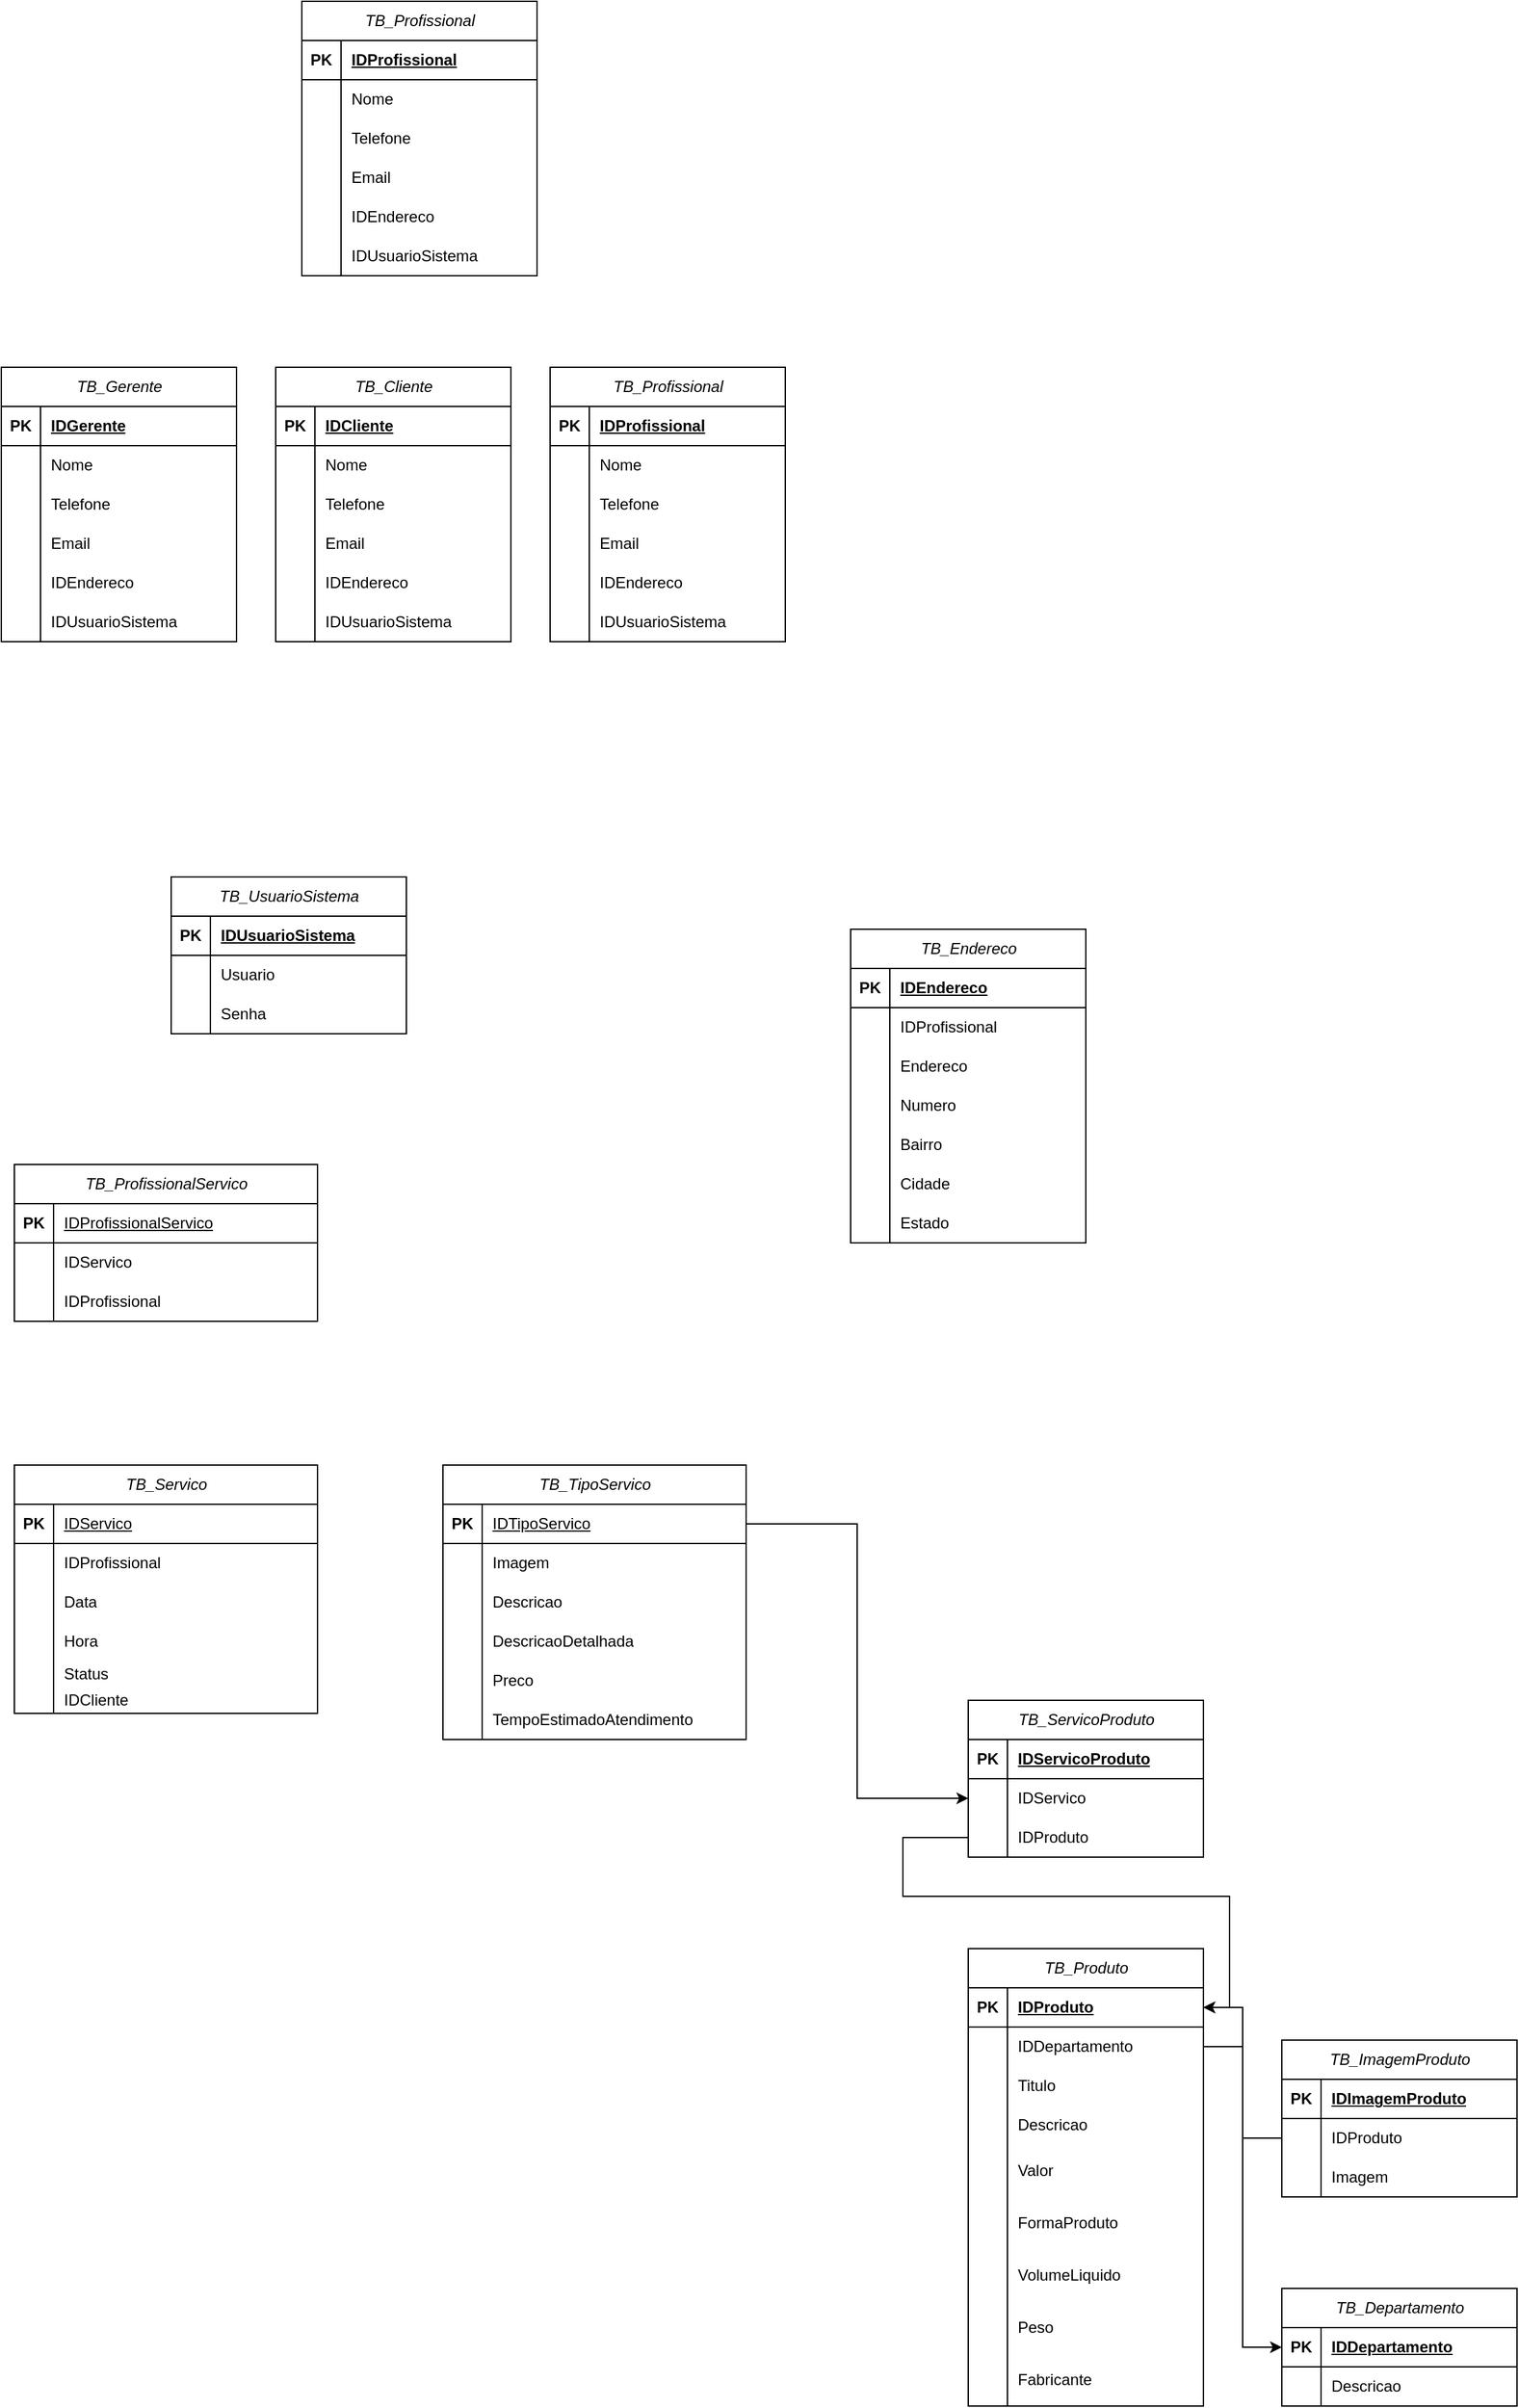 <mxfile version="25.0.3">
  <diagram id="C5RBs43oDa-KdzZeNtuy" name="Page-1">
    <mxGraphModel dx="3059" dy="1140" grid="1" gridSize="10" guides="1" tooltips="1" connect="1" arrows="1" fold="1" page="1" pageScale="1" pageWidth="827" pageHeight="1169" math="0" shadow="0">
      <root>
        <mxCell id="WIyWlLk6GJQsqaUBKTNV-0" />
        <mxCell id="WIyWlLk6GJQsqaUBKTNV-1" parent="WIyWlLk6GJQsqaUBKTNV-0" />
        <mxCell id="-504LvSjIVUHfPzkVDSV-18" value="&lt;span style=&quot;font-style: italic; font-weight: 400;&quot;&gt;TB_Profissional&lt;/span&gt;" style="shape=table;startSize=30;container=1;collapsible=1;childLayout=tableLayout;fixedRows=1;rowLines=0;fontStyle=1;align=center;resizeLast=1;html=1;" parent="WIyWlLk6GJQsqaUBKTNV-1" vertex="1">
          <mxGeometry x="210" y="280" width="180" height="210" as="geometry" />
        </mxCell>
        <mxCell id="-504LvSjIVUHfPzkVDSV-19" value="" style="shape=tableRow;horizontal=0;startSize=0;swimlaneHead=0;swimlaneBody=0;fillColor=none;collapsible=0;dropTarget=0;points=[[0,0.5],[1,0.5]];portConstraint=eastwest;top=0;left=0;right=0;bottom=1;" parent="-504LvSjIVUHfPzkVDSV-18" vertex="1">
          <mxGeometry y="30" width="180" height="30" as="geometry" />
        </mxCell>
        <mxCell id="-504LvSjIVUHfPzkVDSV-20" value="PK" style="shape=partialRectangle;connectable=0;fillColor=none;top=0;left=0;bottom=0;right=0;fontStyle=1;overflow=hidden;whiteSpace=wrap;html=1;" parent="-504LvSjIVUHfPzkVDSV-19" vertex="1">
          <mxGeometry width="30" height="30" as="geometry">
            <mxRectangle width="30" height="30" as="alternateBounds" />
          </mxGeometry>
        </mxCell>
        <mxCell id="-504LvSjIVUHfPzkVDSV-21" value="IDProfissional" style="shape=partialRectangle;connectable=0;fillColor=none;top=0;left=0;bottom=0;right=0;align=left;spacingLeft=6;fontStyle=5;overflow=hidden;whiteSpace=wrap;html=1;" parent="-504LvSjIVUHfPzkVDSV-19" vertex="1">
          <mxGeometry x="30" width="150" height="30" as="geometry">
            <mxRectangle width="150" height="30" as="alternateBounds" />
          </mxGeometry>
        </mxCell>
        <mxCell id="-504LvSjIVUHfPzkVDSV-22" value="" style="shape=tableRow;horizontal=0;startSize=0;swimlaneHead=0;swimlaneBody=0;fillColor=none;collapsible=0;dropTarget=0;points=[[0,0.5],[1,0.5]];portConstraint=eastwest;top=0;left=0;right=0;bottom=0;" parent="-504LvSjIVUHfPzkVDSV-18" vertex="1">
          <mxGeometry y="60" width="180" height="30" as="geometry" />
        </mxCell>
        <mxCell id="-504LvSjIVUHfPzkVDSV-23" value="" style="shape=partialRectangle;connectable=0;fillColor=none;top=0;left=0;bottom=0;right=0;editable=1;overflow=hidden;whiteSpace=wrap;html=1;" parent="-504LvSjIVUHfPzkVDSV-22" vertex="1">
          <mxGeometry width="30" height="30" as="geometry">
            <mxRectangle width="30" height="30" as="alternateBounds" />
          </mxGeometry>
        </mxCell>
        <mxCell id="-504LvSjIVUHfPzkVDSV-24" value="Nome" style="shape=partialRectangle;connectable=0;fillColor=none;top=0;left=0;bottom=0;right=0;align=left;spacingLeft=6;overflow=hidden;whiteSpace=wrap;html=1;" parent="-504LvSjIVUHfPzkVDSV-22" vertex="1">
          <mxGeometry x="30" width="150" height="30" as="geometry">
            <mxRectangle width="150" height="30" as="alternateBounds" />
          </mxGeometry>
        </mxCell>
        <mxCell id="-504LvSjIVUHfPzkVDSV-25" value="" style="shape=tableRow;horizontal=0;startSize=0;swimlaneHead=0;swimlaneBody=0;fillColor=none;collapsible=0;dropTarget=0;points=[[0,0.5],[1,0.5]];portConstraint=eastwest;top=0;left=0;right=0;bottom=0;" parent="-504LvSjIVUHfPzkVDSV-18" vertex="1">
          <mxGeometry y="90" width="180" height="30" as="geometry" />
        </mxCell>
        <mxCell id="-504LvSjIVUHfPzkVDSV-26" value="" style="shape=partialRectangle;connectable=0;fillColor=none;top=0;left=0;bottom=0;right=0;editable=1;overflow=hidden;whiteSpace=wrap;html=1;" parent="-504LvSjIVUHfPzkVDSV-25" vertex="1">
          <mxGeometry width="30" height="30" as="geometry">
            <mxRectangle width="30" height="30" as="alternateBounds" />
          </mxGeometry>
        </mxCell>
        <mxCell id="-504LvSjIVUHfPzkVDSV-27" value="Telefone" style="shape=partialRectangle;connectable=0;fillColor=none;top=0;left=0;bottom=0;right=0;align=left;spacingLeft=6;overflow=hidden;whiteSpace=wrap;html=1;" parent="-504LvSjIVUHfPzkVDSV-25" vertex="1">
          <mxGeometry x="30" width="150" height="30" as="geometry">
            <mxRectangle width="150" height="30" as="alternateBounds" />
          </mxGeometry>
        </mxCell>
        <mxCell id="-504LvSjIVUHfPzkVDSV-28" value="" style="shape=tableRow;horizontal=0;startSize=0;swimlaneHead=0;swimlaneBody=0;fillColor=none;collapsible=0;dropTarget=0;points=[[0,0.5],[1,0.5]];portConstraint=eastwest;top=0;left=0;right=0;bottom=0;" parent="-504LvSjIVUHfPzkVDSV-18" vertex="1">
          <mxGeometry y="120" width="180" height="30" as="geometry" />
        </mxCell>
        <mxCell id="-504LvSjIVUHfPzkVDSV-29" value="" style="shape=partialRectangle;connectable=0;fillColor=none;top=0;left=0;bottom=0;right=0;editable=1;overflow=hidden;whiteSpace=wrap;html=1;" parent="-504LvSjIVUHfPzkVDSV-28" vertex="1">
          <mxGeometry width="30" height="30" as="geometry">
            <mxRectangle width="30" height="30" as="alternateBounds" />
          </mxGeometry>
        </mxCell>
        <mxCell id="-504LvSjIVUHfPzkVDSV-30" value="Email" style="shape=partialRectangle;connectable=0;fillColor=none;top=0;left=0;bottom=0;right=0;align=left;spacingLeft=6;overflow=hidden;whiteSpace=wrap;html=1;" parent="-504LvSjIVUHfPzkVDSV-28" vertex="1">
          <mxGeometry x="30" width="150" height="30" as="geometry">
            <mxRectangle width="150" height="30" as="alternateBounds" />
          </mxGeometry>
        </mxCell>
        <mxCell id="pngsso4Ltt3KaTYFLBiN-21" value="" style="shape=tableRow;horizontal=0;startSize=0;swimlaneHead=0;swimlaneBody=0;fillColor=none;collapsible=0;dropTarget=0;points=[[0,0.5],[1,0.5]];portConstraint=eastwest;top=0;left=0;right=0;bottom=0;" vertex="1" parent="-504LvSjIVUHfPzkVDSV-18">
          <mxGeometry y="150" width="180" height="30" as="geometry" />
        </mxCell>
        <mxCell id="pngsso4Ltt3KaTYFLBiN-22" value="" style="shape=partialRectangle;connectable=0;fillColor=none;top=0;left=0;bottom=0;right=0;editable=1;overflow=hidden;whiteSpace=wrap;html=1;" vertex="1" parent="pngsso4Ltt3KaTYFLBiN-21">
          <mxGeometry width="30" height="30" as="geometry">
            <mxRectangle width="30" height="30" as="alternateBounds" />
          </mxGeometry>
        </mxCell>
        <mxCell id="pngsso4Ltt3KaTYFLBiN-23" value="IDEndereco" style="shape=partialRectangle;connectable=0;fillColor=none;top=0;left=0;bottom=0;right=0;align=left;spacingLeft=6;overflow=hidden;whiteSpace=wrap;html=1;" vertex="1" parent="pngsso4Ltt3KaTYFLBiN-21">
          <mxGeometry x="30" width="150" height="30" as="geometry">
            <mxRectangle width="150" height="30" as="alternateBounds" />
          </mxGeometry>
        </mxCell>
        <mxCell id="pngsso4Ltt3KaTYFLBiN-47" value="" style="shape=tableRow;horizontal=0;startSize=0;swimlaneHead=0;swimlaneBody=0;fillColor=none;collapsible=0;dropTarget=0;points=[[0,0.5],[1,0.5]];portConstraint=eastwest;top=0;left=0;right=0;bottom=0;" vertex="1" parent="-504LvSjIVUHfPzkVDSV-18">
          <mxGeometry y="180" width="180" height="30" as="geometry" />
        </mxCell>
        <mxCell id="pngsso4Ltt3KaTYFLBiN-48" value="" style="shape=partialRectangle;connectable=0;fillColor=none;top=0;left=0;bottom=0;right=0;editable=1;overflow=hidden;whiteSpace=wrap;html=1;" vertex="1" parent="pngsso4Ltt3KaTYFLBiN-47">
          <mxGeometry width="30" height="30" as="geometry">
            <mxRectangle width="30" height="30" as="alternateBounds" />
          </mxGeometry>
        </mxCell>
        <mxCell id="pngsso4Ltt3KaTYFLBiN-49" value="IDUsuarioSistema" style="shape=partialRectangle;connectable=0;fillColor=none;top=0;left=0;bottom=0;right=0;align=left;spacingLeft=6;overflow=hidden;whiteSpace=wrap;html=1;" vertex="1" parent="pngsso4Ltt3KaTYFLBiN-47">
          <mxGeometry x="30" width="150" height="30" as="geometry">
            <mxRectangle width="150" height="30" as="alternateBounds" />
          </mxGeometry>
        </mxCell>
        <mxCell id="-504LvSjIVUHfPzkVDSV-31" value="&lt;span style=&quot;font-style: italic; font-weight: 400;&quot;&gt;TB_Endereco&lt;/span&gt;" style="shape=table;startSize=30;container=1;collapsible=1;childLayout=tableLayout;fixedRows=1;rowLines=0;fontStyle=1;align=center;resizeLast=1;html=1;" parent="WIyWlLk6GJQsqaUBKTNV-1" vertex="1">
          <mxGeometry x="440" y="710" width="180" height="240" as="geometry" />
        </mxCell>
        <mxCell id="-504LvSjIVUHfPzkVDSV-32" value="" style="shape=tableRow;horizontal=0;startSize=0;swimlaneHead=0;swimlaneBody=0;fillColor=none;collapsible=0;dropTarget=0;points=[[0,0.5],[1,0.5]];portConstraint=eastwest;top=0;left=0;right=0;bottom=1;" parent="-504LvSjIVUHfPzkVDSV-31" vertex="1">
          <mxGeometry y="30" width="180" height="30" as="geometry" />
        </mxCell>
        <mxCell id="-504LvSjIVUHfPzkVDSV-33" value="PK" style="shape=partialRectangle;connectable=0;fillColor=none;top=0;left=0;bottom=0;right=0;fontStyle=1;overflow=hidden;whiteSpace=wrap;html=1;" parent="-504LvSjIVUHfPzkVDSV-32" vertex="1">
          <mxGeometry width="30" height="30" as="geometry">
            <mxRectangle width="30" height="30" as="alternateBounds" />
          </mxGeometry>
        </mxCell>
        <mxCell id="-504LvSjIVUHfPzkVDSV-34" value="IDEndereco" style="shape=partialRectangle;connectable=0;fillColor=none;top=0;left=0;bottom=0;right=0;align=left;spacingLeft=6;fontStyle=5;overflow=hidden;whiteSpace=wrap;html=1;" parent="-504LvSjIVUHfPzkVDSV-32" vertex="1">
          <mxGeometry x="30" width="150" height="30" as="geometry">
            <mxRectangle width="150" height="30" as="alternateBounds" />
          </mxGeometry>
        </mxCell>
        <mxCell id="-504LvSjIVUHfPzkVDSV-35" value="" style="shape=tableRow;horizontal=0;startSize=0;swimlaneHead=0;swimlaneBody=0;fillColor=none;collapsible=0;dropTarget=0;points=[[0,0.5],[1,0.5]];portConstraint=eastwest;top=0;left=0;right=0;bottom=0;" parent="-504LvSjIVUHfPzkVDSV-31" vertex="1">
          <mxGeometry y="60" width="180" height="30" as="geometry" />
        </mxCell>
        <mxCell id="-504LvSjIVUHfPzkVDSV-36" value="" style="shape=partialRectangle;connectable=0;fillColor=none;top=0;left=0;bottom=0;right=0;editable=1;overflow=hidden;whiteSpace=wrap;html=1;" parent="-504LvSjIVUHfPzkVDSV-35" vertex="1">
          <mxGeometry width="30" height="30" as="geometry">
            <mxRectangle width="30" height="30" as="alternateBounds" />
          </mxGeometry>
        </mxCell>
        <mxCell id="-504LvSjIVUHfPzkVDSV-37" value="IDProfissional" style="shape=partialRectangle;connectable=0;fillColor=none;top=0;left=0;bottom=0;right=0;align=left;spacingLeft=6;overflow=hidden;whiteSpace=wrap;html=1;" parent="-504LvSjIVUHfPzkVDSV-35" vertex="1">
          <mxGeometry x="30" width="150" height="30" as="geometry">
            <mxRectangle width="150" height="30" as="alternateBounds" />
          </mxGeometry>
        </mxCell>
        <mxCell id="-504LvSjIVUHfPzkVDSV-38" value="" style="shape=tableRow;horizontal=0;startSize=0;swimlaneHead=0;swimlaneBody=0;fillColor=none;collapsible=0;dropTarget=0;points=[[0,0.5],[1,0.5]];portConstraint=eastwest;top=0;left=0;right=0;bottom=0;" parent="-504LvSjIVUHfPzkVDSV-31" vertex="1">
          <mxGeometry y="90" width="180" height="30" as="geometry" />
        </mxCell>
        <mxCell id="-504LvSjIVUHfPzkVDSV-39" value="" style="shape=partialRectangle;connectable=0;fillColor=none;top=0;left=0;bottom=0;right=0;editable=1;overflow=hidden;whiteSpace=wrap;html=1;" parent="-504LvSjIVUHfPzkVDSV-38" vertex="1">
          <mxGeometry width="30" height="30" as="geometry">
            <mxRectangle width="30" height="30" as="alternateBounds" />
          </mxGeometry>
        </mxCell>
        <mxCell id="-504LvSjIVUHfPzkVDSV-40" value="Endereco" style="shape=partialRectangle;connectable=0;fillColor=none;top=0;left=0;bottom=0;right=0;align=left;spacingLeft=6;overflow=hidden;whiteSpace=wrap;html=1;" parent="-504LvSjIVUHfPzkVDSV-38" vertex="1">
          <mxGeometry x="30" width="150" height="30" as="geometry">
            <mxRectangle width="150" height="30" as="alternateBounds" />
          </mxGeometry>
        </mxCell>
        <mxCell id="-504LvSjIVUHfPzkVDSV-41" value="" style="shape=tableRow;horizontal=0;startSize=0;swimlaneHead=0;swimlaneBody=0;fillColor=none;collapsible=0;dropTarget=0;points=[[0,0.5],[1,0.5]];portConstraint=eastwest;top=0;left=0;right=0;bottom=0;" parent="-504LvSjIVUHfPzkVDSV-31" vertex="1">
          <mxGeometry y="120" width="180" height="30" as="geometry" />
        </mxCell>
        <mxCell id="-504LvSjIVUHfPzkVDSV-42" value="" style="shape=partialRectangle;connectable=0;fillColor=none;top=0;left=0;bottom=0;right=0;editable=1;overflow=hidden;whiteSpace=wrap;html=1;" parent="-504LvSjIVUHfPzkVDSV-41" vertex="1">
          <mxGeometry width="30" height="30" as="geometry">
            <mxRectangle width="30" height="30" as="alternateBounds" />
          </mxGeometry>
        </mxCell>
        <mxCell id="-504LvSjIVUHfPzkVDSV-43" value="Numero" style="shape=partialRectangle;connectable=0;fillColor=none;top=0;left=0;bottom=0;right=0;align=left;spacingLeft=6;overflow=hidden;whiteSpace=wrap;html=1;" parent="-504LvSjIVUHfPzkVDSV-41" vertex="1">
          <mxGeometry x="30" width="150" height="30" as="geometry">
            <mxRectangle width="150" height="30" as="alternateBounds" />
          </mxGeometry>
        </mxCell>
        <mxCell id="-504LvSjIVUHfPzkVDSV-44" value="" style="shape=tableRow;horizontal=0;startSize=0;swimlaneHead=0;swimlaneBody=0;fillColor=none;collapsible=0;dropTarget=0;points=[[0,0.5],[1,0.5]];portConstraint=eastwest;top=0;left=0;right=0;bottom=0;" parent="-504LvSjIVUHfPzkVDSV-31" vertex="1">
          <mxGeometry y="150" width="180" height="30" as="geometry" />
        </mxCell>
        <mxCell id="-504LvSjIVUHfPzkVDSV-45" value="" style="shape=partialRectangle;connectable=0;fillColor=none;top=0;left=0;bottom=0;right=0;editable=1;overflow=hidden;whiteSpace=wrap;html=1;" parent="-504LvSjIVUHfPzkVDSV-44" vertex="1">
          <mxGeometry width="30" height="30" as="geometry">
            <mxRectangle width="30" height="30" as="alternateBounds" />
          </mxGeometry>
        </mxCell>
        <mxCell id="-504LvSjIVUHfPzkVDSV-46" value="Bairro" style="shape=partialRectangle;connectable=0;fillColor=none;top=0;left=0;bottom=0;right=0;align=left;spacingLeft=6;overflow=hidden;whiteSpace=wrap;html=1;" parent="-504LvSjIVUHfPzkVDSV-44" vertex="1">
          <mxGeometry x="30" width="150" height="30" as="geometry">
            <mxRectangle width="150" height="30" as="alternateBounds" />
          </mxGeometry>
        </mxCell>
        <mxCell id="-504LvSjIVUHfPzkVDSV-47" value="" style="shape=tableRow;horizontal=0;startSize=0;swimlaneHead=0;swimlaneBody=0;fillColor=none;collapsible=0;dropTarget=0;points=[[0,0.5],[1,0.5]];portConstraint=eastwest;top=0;left=0;right=0;bottom=0;" parent="-504LvSjIVUHfPzkVDSV-31" vertex="1">
          <mxGeometry y="180" width="180" height="30" as="geometry" />
        </mxCell>
        <mxCell id="-504LvSjIVUHfPzkVDSV-48" value="" style="shape=partialRectangle;connectable=0;fillColor=none;top=0;left=0;bottom=0;right=0;editable=1;overflow=hidden;whiteSpace=wrap;html=1;" parent="-504LvSjIVUHfPzkVDSV-47" vertex="1">
          <mxGeometry width="30" height="30" as="geometry">
            <mxRectangle width="30" height="30" as="alternateBounds" />
          </mxGeometry>
        </mxCell>
        <mxCell id="-504LvSjIVUHfPzkVDSV-49" value="Cidade" style="shape=partialRectangle;connectable=0;fillColor=none;top=0;left=0;bottom=0;right=0;align=left;spacingLeft=6;overflow=hidden;whiteSpace=wrap;html=1;" parent="-504LvSjIVUHfPzkVDSV-47" vertex="1">
          <mxGeometry x="30" width="150" height="30" as="geometry">
            <mxRectangle width="150" height="30" as="alternateBounds" />
          </mxGeometry>
        </mxCell>
        <mxCell id="-504LvSjIVUHfPzkVDSV-50" value="" style="shape=tableRow;horizontal=0;startSize=0;swimlaneHead=0;swimlaneBody=0;fillColor=none;collapsible=0;dropTarget=0;points=[[0,0.5],[1,0.5]];portConstraint=eastwest;top=0;left=0;right=0;bottom=0;" parent="-504LvSjIVUHfPzkVDSV-31" vertex="1">
          <mxGeometry y="210" width="180" height="30" as="geometry" />
        </mxCell>
        <mxCell id="-504LvSjIVUHfPzkVDSV-51" value="" style="shape=partialRectangle;connectable=0;fillColor=none;top=0;left=0;bottom=0;right=0;editable=1;overflow=hidden;whiteSpace=wrap;html=1;" parent="-504LvSjIVUHfPzkVDSV-50" vertex="1">
          <mxGeometry width="30" height="30" as="geometry">
            <mxRectangle width="30" height="30" as="alternateBounds" />
          </mxGeometry>
        </mxCell>
        <mxCell id="-504LvSjIVUHfPzkVDSV-52" value="Estado" style="shape=partialRectangle;connectable=0;fillColor=none;top=0;left=0;bottom=0;right=0;align=left;spacingLeft=6;overflow=hidden;whiteSpace=wrap;html=1;" parent="-504LvSjIVUHfPzkVDSV-50" vertex="1">
          <mxGeometry x="30" width="150" height="30" as="geometry">
            <mxRectangle width="150" height="30" as="alternateBounds" />
          </mxGeometry>
        </mxCell>
        <mxCell id="-504LvSjIVUHfPzkVDSV-54" value="&lt;span style=&quot;font-style: italic; font-weight: 400;&quot;&gt;TB_TipoServico&lt;/span&gt;" style="shape=table;startSize=30;container=1;collapsible=1;childLayout=tableLayout;fixedRows=1;rowLines=0;fontStyle=1;align=center;resizeLast=1;html=1;" parent="WIyWlLk6GJQsqaUBKTNV-1" vertex="1">
          <mxGeometry x="128" y="1120" width="232" height="210" as="geometry" />
        </mxCell>
        <mxCell id="-504LvSjIVUHfPzkVDSV-55" value="" style="shape=tableRow;horizontal=0;startSize=0;swimlaneHead=0;swimlaneBody=0;fillColor=none;collapsible=0;dropTarget=0;points=[[0,0.5],[1,0.5]];portConstraint=eastwest;top=0;left=0;right=0;bottom=1;" parent="-504LvSjIVUHfPzkVDSV-54" vertex="1">
          <mxGeometry y="30" width="232" height="30" as="geometry" />
        </mxCell>
        <mxCell id="-504LvSjIVUHfPzkVDSV-56" value="PK" style="shape=partialRectangle;connectable=0;fillColor=none;top=0;left=0;bottom=0;right=0;fontStyle=1;overflow=hidden;whiteSpace=wrap;html=1;" parent="-504LvSjIVUHfPzkVDSV-55" vertex="1">
          <mxGeometry width="30" height="30" as="geometry">
            <mxRectangle width="30" height="30" as="alternateBounds" />
          </mxGeometry>
        </mxCell>
        <mxCell id="-504LvSjIVUHfPzkVDSV-57" value="&lt;span style=&quot;font-weight: 400; text-wrap-mode: nowrap;&quot;&gt;IDTipoServico&lt;/span&gt;" style="shape=partialRectangle;connectable=0;fillColor=none;top=0;left=0;bottom=0;right=0;align=left;spacingLeft=6;fontStyle=5;overflow=hidden;whiteSpace=wrap;html=1;" parent="-504LvSjIVUHfPzkVDSV-55" vertex="1">
          <mxGeometry x="30" width="202" height="30" as="geometry">
            <mxRectangle width="202" height="30" as="alternateBounds" />
          </mxGeometry>
        </mxCell>
        <mxCell id="-504LvSjIVUHfPzkVDSV-58" value="" style="shape=tableRow;horizontal=0;startSize=0;swimlaneHead=0;swimlaneBody=0;fillColor=none;collapsible=0;dropTarget=0;points=[[0,0.5],[1,0.5]];portConstraint=eastwest;top=0;left=0;right=0;bottom=0;" parent="-504LvSjIVUHfPzkVDSV-54" vertex="1">
          <mxGeometry y="60" width="232" height="30" as="geometry" />
        </mxCell>
        <mxCell id="-504LvSjIVUHfPzkVDSV-59" value="" style="shape=partialRectangle;connectable=0;fillColor=none;top=0;left=0;bottom=0;right=0;editable=1;overflow=hidden;whiteSpace=wrap;html=1;" parent="-504LvSjIVUHfPzkVDSV-58" vertex="1">
          <mxGeometry width="30" height="30" as="geometry">
            <mxRectangle width="30" height="30" as="alternateBounds" />
          </mxGeometry>
        </mxCell>
        <mxCell id="-504LvSjIVUHfPzkVDSV-60" value="&lt;span style=&quot;text-wrap-mode: nowrap;&quot;&gt;Imagem&lt;/span&gt;" style="shape=partialRectangle;connectable=0;fillColor=none;top=0;left=0;bottom=0;right=0;align=left;spacingLeft=6;overflow=hidden;whiteSpace=wrap;html=1;" parent="-504LvSjIVUHfPzkVDSV-58" vertex="1">
          <mxGeometry x="30" width="202" height="30" as="geometry">
            <mxRectangle width="202" height="30" as="alternateBounds" />
          </mxGeometry>
        </mxCell>
        <mxCell id="-504LvSjIVUHfPzkVDSV-61" value="" style="shape=tableRow;horizontal=0;startSize=0;swimlaneHead=0;swimlaneBody=0;fillColor=none;collapsible=0;dropTarget=0;points=[[0,0.5],[1,0.5]];portConstraint=eastwest;top=0;left=0;right=0;bottom=0;" parent="-504LvSjIVUHfPzkVDSV-54" vertex="1">
          <mxGeometry y="90" width="232" height="30" as="geometry" />
        </mxCell>
        <mxCell id="-504LvSjIVUHfPzkVDSV-62" value="" style="shape=partialRectangle;connectable=0;fillColor=none;top=0;left=0;bottom=0;right=0;editable=1;overflow=hidden;whiteSpace=wrap;html=1;" parent="-504LvSjIVUHfPzkVDSV-61" vertex="1">
          <mxGeometry width="30" height="30" as="geometry">
            <mxRectangle width="30" height="30" as="alternateBounds" />
          </mxGeometry>
        </mxCell>
        <mxCell id="-504LvSjIVUHfPzkVDSV-63" value="&lt;span style=&quot;text-wrap-mode: nowrap;&quot;&gt;Descricao&amp;nbsp; &amp;nbsp;&amp;nbsp;&lt;/span&gt;" style="shape=partialRectangle;connectable=0;fillColor=none;top=0;left=0;bottom=0;right=0;align=left;spacingLeft=6;overflow=hidden;whiteSpace=wrap;html=1;" parent="-504LvSjIVUHfPzkVDSV-61" vertex="1">
          <mxGeometry x="30" width="202" height="30" as="geometry">
            <mxRectangle width="202" height="30" as="alternateBounds" />
          </mxGeometry>
        </mxCell>
        <mxCell id="-504LvSjIVUHfPzkVDSV-64" value="" style="shape=tableRow;horizontal=0;startSize=0;swimlaneHead=0;swimlaneBody=0;fillColor=none;collapsible=0;dropTarget=0;points=[[0,0.5],[1,0.5]];portConstraint=eastwest;top=0;left=0;right=0;bottom=0;" parent="-504LvSjIVUHfPzkVDSV-54" vertex="1">
          <mxGeometry y="120" width="232" height="30" as="geometry" />
        </mxCell>
        <mxCell id="-504LvSjIVUHfPzkVDSV-65" value="" style="shape=partialRectangle;connectable=0;fillColor=none;top=0;left=0;bottom=0;right=0;editable=1;overflow=hidden;whiteSpace=wrap;html=1;" parent="-504LvSjIVUHfPzkVDSV-64" vertex="1">
          <mxGeometry width="30" height="30" as="geometry">
            <mxRectangle width="30" height="30" as="alternateBounds" />
          </mxGeometry>
        </mxCell>
        <mxCell id="-504LvSjIVUHfPzkVDSV-66" value="&lt;span style=&quot;text-wrap-mode: nowrap;&quot;&gt;DescricaoDetalhada&lt;/span&gt;" style="shape=partialRectangle;connectable=0;fillColor=none;top=0;left=0;bottom=0;right=0;align=left;spacingLeft=6;overflow=hidden;whiteSpace=wrap;html=1;" parent="-504LvSjIVUHfPzkVDSV-64" vertex="1">
          <mxGeometry x="30" width="202" height="30" as="geometry">
            <mxRectangle width="202" height="30" as="alternateBounds" />
          </mxGeometry>
        </mxCell>
        <mxCell id="-504LvSjIVUHfPzkVDSV-67" value="" style="shape=tableRow;horizontal=0;startSize=0;swimlaneHead=0;swimlaneBody=0;fillColor=none;collapsible=0;dropTarget=0;points=[[0,0.5],[1,0.5]];portConstraint=eastwest;top=0;left=0;right=0;bottom=0;" parent="-504LvSjIVUHfPzkVDSV-54" vertex="1">
          <mxGeometry y="150" width="232" height="30" as="geometry" />
        </mxCell>
        <mxCell id="-504LvSjIVUHfPzkVDSV-68" value="" style="shape=partialRectangle;connectable=0;fillColor=none;top=0;left=0;bottom=0;right=0;editable=1;overflow=hidden;whiteSpace=wrap;html=1;" parent="-504LvSjIVUHfPzkVDSV-67" vertex="1">
          <mxGeometry width="30" height="30" as="geometry">
            <mxRectangle width="30" height="30" as="alternateBounds" />
          </mxGeometry>
        </mxCell>
        <mxCell id="-504LvSjIVUHfPzkVDSV-69" value="&lt;span style=&quot;text-wrap-mode: nowrap;&quot;&gt;Preco&lt;/span&gt;" style="shape=partialRectangle;connectable=0;fillColor=none;top=0;left=0;bottom=0;right=0;align=left;spacingLeft=6;overflow=hidden;whiteSpace=wrap;html=1;" parent="-504LvSjIVUHfPzkVDSV-67" vertex="1">
          <mxGeometry x="30" width="202" height="30" as="geometry">
            <mxRectangle width="202" height="30" as="alternateBounds" />
          </mxGeometry>
        </mxCell>
        <mxCell id="-504LvSjIVUHfPzkVDSV-70" value="" style="shape=tableRow;horizontal=0;startSize=0;swimlaneHead=0;swimlaneBody=0;fillColor=none;collapsible=0;dropTarget=0;points=[[0,0.5],[1,0.5]];portConstraint=eastwest;top=0;left=0;right=0;bottom=0;" parent="-504LvSjIVUHfPzkVDSV-54" vertex="1">
          <mxGeometry y="180" width="232" height="30" as="geometry" />
        </mxCell>
        <mxCell id="-504LvSjIVUHfPzkVDSV-71" value="" style="shape=partialRectangle;connectable=0;fillColor=none;top=0;left=0;bottom=0;right=0;editable=1;overflow=hidden;whiteSpace=wrap;html=1;" parent="-504LvSjIVUHfPzkVDSV-70" vertex="1">
          <mxGeometry width="30" height="30" as="geometry">
            <mxRectangle width="30" height="30" as="alternateBounds" />
          </mxGeometry>
        </mxCell>
        <mxCell id="-504LvSjIVUHfPzkVDSV-72" value="&lt;span style=&quot;text-wrap-mode: nowrap;&quot;&gt;TempoEstimadoAtendimento&lt;/span&gt;" style="shape=partialRectangle;connectable=0;fillColor=none;top=0;left=0;bottom=0;right=0;align=left;spacingLeft=6;overflow=hidden;whiteSpace=wrap;html=1;" parent="-504LvSjIVUHfPzkVDSV-70" vertex="1">
          <mxGeometry x="30" width="202" height="30" as="geometry">
            <mxRectangle width="202" height="30" as="alternateBounds" />
          </mxGeometry>
        </mxCell>
        <mxCell id="-504LvSjIVUHfPzkVDSV-76" value="&lt;span style=&quot;font-style: italic; font-weight: 400;&quot;&gt;TB_ProfissionalServico&lt;/span&gt;" style="shape=table;startSize=30;container=1;collapsible=1;childLayout=tableLayout;fixedRows=1;rowLines=0;fontStyle=1;align=center;resizeLast=1;html=1;" parent="WIyWlLk6GJQsqaUBKTNV-1" vertex="1">
          <mxGeometry x="-200" y="890" width="232" height="120" as="geometry" />
        </mxCell>
        <mxCell id="-504LvSjIVUHfPzkVDSV-77" value="" style="shape=tableRow;horizontal=0;startSize=0;swimlaneHead=0;swimlaneBody=0;fillColor=none;collapsible=0;dropTarget=0;points=[[0,0.5],[1,0.5]];portConstraint=eastwest;top=0;left=0;right=0;bottom=1;" parent="-504LvSjIVUHfPzkVDSV-76" vertex="1">
          <mxGeometry y="30" width="232" height="30" as="geometry" />
        </mxCell>
        <mxCell id="-504LvSjIVUHfPzkVDSV-78" value="PK" style="shape=partialRectangle;connectable=0;fillColor=none;top=0;left=0;bottom=0;right=0;fontStyle=1;overflow=hidden;whiteSpace=wrap;html=1;" parent="-504LvSjIVUHfPzkVDSV-77" vertex="1">
          <mxGeometry width="30" height="30" as="geometry">
            <mxRectangle width="30" height="30" as="alternateBounds" />
          </mxGeometry>
        </mxCell>
        <mxCell id="-504LvSjIVUHfPzkVDSV-79" value="&lt;span style=&quot;font-weight: 400; text-wrap-mode: nowrap;&quot;&gt;IDProfissionalServico&lt;/span&gt;" style="shape=partialRectangle;connectable=0;fillColor=none;top=0;left=0;bottom=0;right=0;align=left;spacingLeft=6;fontStyle=5;overflow=hidden;whiteSpace=wrap;html=1;" parent="-504LvSjIVUHfPzkVDSV-77" vertex="1">
          <mxGeometry x="30" width="202" height="30" as="geometry">
            <mxRectangle width="202" height="30" as="alternateBounds" />
          </mxGeometry>
        </mxCell>
        <mxCell id="-504LvSjIVUHfPzkVDSV-80" value="" style="shape=tableRow;horizontal=0;startSize=0;swimlaneHead=0;swimlaneBody=0;fillColor=none;collapsible=0;dropTarget=0;points=[[0,0.5],[1,0.5]];portConstraint=eastwest;top=0;left=0;right=0;bottom=0;" parent="-504LvSjIVUHfPzkVDSV-76" vertex="1">
          <mxGeometry y="60" width="232" height="30" as="geometry" />
        </mxCell>
        <mxCell id="-504LvSjIVUHfPzkVDSV-81" value="" style="shape=partialRectangle;connectable=0;fillColor=none;top=0;left=0;bottom=0;right=0;editable=1;overflow=hidden;whiteSpace=wrap;html=1;" parent="-504LvSjIVUHfPzkVDSV-80" vertex="1">
          <mxGeometry width="30" height="30" as="geometry">
            <mxRectangle width="30" height="30" as="alternateBounds" />
          </mxGeometry>
        </mxCell>
        <mxCell id="-504LvSjIVUHfPzkVDSV-82" value="&lt;span style=&quot;text-wrap-mode: nowrap;&quot;&gt;IDServico&lt;/span&gt;" style="shape=partialRectangle;connectable=0;fillColor=none;top=0;left=0;bottom=0;right=0;align=left;spacingLeft=6;overflow=hidden;whiteSpace=wrap;html=1;" parent="-504LvSjIVUHfPzkVDSV-80" vertex="1">
          <mxGeometry x="30" width="202" height="30" as="geometry">
            <mxRectangle width="202" height="30" as="alternateBounds" />
          </mxGeometry>
        </mxCell>
        <mxCell id="-504LvSjIVUHfPzkVDSV-83" value="" style="shape=tableRow;horizontal=0;startSize=0;swimlaneHead=0;swimlaneBody=0;fillColor=none;collapsible=0;dropTarget=0;points=[[0,0.5],[1,0.5]];portConstraint=eastwest;top=0;left=0;right=0;bottom=0;" parent="-504LvSjIVUHfPzkVDSV-76" vertex="1">
          <mxGeometry y="90" width="232" height="30" as="geometry" />
        </mxCell>
        <mxCell id="-504LvSjIVUHfPzkVDSV-84" value="" style="shape=partialRectangle;connectable=0;fillColor=none;top=0;left=0;bottom=0;right=0;editable=1;overflow=hidden;whiteSpace=wrap;html=1;" parent="-504LvSjIVUHfPzkVDSV-83" vertex="1">
          <mxGeometry width="30" height="30" as="geometry">
            <mxRectangle width="30" height="30" as="alternateBounds" />
          </mxGeometry>
        </mxCell>
        <mxCell id="-504LvSjIVUHfPzkVDSV-85" value="IDProfissional" style="shape=partialRectangle;connectable=0;fillColor=none;top=0;left=0;bottom=0;right=0;align=left;spacingLeft=6;overflow=hidden;whiteSpace=wrap;html=1;" parent="-504LvSjIVUHfPzkVDSV-83" vertex="1">
          <mxGeometry x="30" width="202" height="30" as="geometry">
            <mxRectangle width="202" height="30" as="alternateBounds" />
          </mxGeometry>
        </mxCell>
        <mxCell id="-504LvSjIVUHfPzkVDSV-99" value="&lt;span style=&quot;font-style: italic; font-weight: 400;&quot;&gt;TB_Servico&lt;/span&gt;" style="shape=table;startSize=30;container=1;collapsible=1;childLayout=tableLayout;fixedRows=1;rowLines=0;fontStyle=1;align=center;resizeLast=1;html=1;" parent="WIyWlLk6GJQsqaUBKTNV-1" vertex="1">
          <mxGeometry x="-200" y="1120" width="232" height="190" as="geometry" />
        </mxCell>
        <mxCell id="-504LvSjIVUHfPzkVDSV-100" value="" style="shape=tableRow;horizontal=0;startSize=0;swimlaneHead=0;swimlaneBody=0;fillColor=none;collapsible=0;dropTarget=0;points=[[0,0.5],[1,0.5]];portConstraint=eastwest;top=0;left=0;right=0;bottom=1;" parent="-504LvSjIVUHfPzkVDSV-99" vertex="1">
          <mxGeometry y="30" width="232" height="30" as="geometry" />
        </mxCell>
        <mxCell id="-504LvSjIVUHfPzkVDSV-101" value="PK" style="shape=partialRectangle;connectable=0;fillColor=none;top=0;left=0;bottom=0;right=0;fontStyle=1;overflow=hidden;whiteSpace=wrap;html=1;" parent="-504LvSjIVUHfPzkVDSV-100" vertex="1">
          <mxGeometry width="30" height="30" as="geometry">
            <mxRectangle width="30" height="30" as="alternateBounds" />
          </mxGeometry>
        </mxCell>
        <mxCell id="-504LvSjIVUHfPzkVDSV-102" value="&lt;span style=&quot;font-weight: 400; text-wrap-mode: nowrap;&quot;&gt;IDServico&lt;/span&gt;" style="shape=partialRectangle;connectable=0;fillColor=none;top=0;left=0;bottom=0;right=0;align=left;spacingLeft=6;fontStyle=5;overflow=hidden;whiteSpace=wrap;html=1;" parent="-504LvSjIVUHfPzkVDSV-100" vertex="1">
          <mxGeometry x="30" width="202" height="30" as="geometry">
            <mxRectangle width="202" height="30" as="alternateBounds" />
          </mxGeometry>
        </mxCell>
        <mxCell id="-504LvSjIVUHfPzkVDSV-103" value="" style="shape=tableRow;horizontal=0;startSize=0;swimlaneHead=0;swimlaneBody=0;fillColor=none;collapsible=0;dropTarget=0;points=[[0,0.5],[1,0.5]];portConstraint=eastwest;top=0;left=0;right=0;bottom=0;" parent="-504LvSjIVUHfPzkVDSV-99" vertex="1">
          <mxGeometry y="60" width="232" height="30" as="geometry" />
        </mxCell>
        <mxCell id="-504LvSjIVUHfPzkVDSV-104" value="" style="shape=partialRectangle;connectable=0;fillColor=none;top=0;left=0;bottom=0;right=0;editable=1;overflow=hidden;whiteSpace=wrap;html=1;" parent="-504LvSjIVUHfPzkVDSV-103" vertex="1">
          <mxGeometry width="30" height="30" as="geometry">
            <mxRectangle width="30" height="30" as="alternateBounds" />
          </mxGeometry>
        </mxCell>
        <mxCell id="-504LvSjIVUHfPzkVDSV-105" value="&lt;span style=&quot;text-wrap-mode: nowrap;&quot;&gt;IDProfissional&lt;/span&gt;" style="shape=partialRectangle;connectable=0;fillColor=none;top=0;left=0;bottom=0;right=0;align=left;spacingLeft=6;overflow=hidden;whiteSpace=wrap;html=1;" parent="-504LvSjIVUHfPzkVDSV-103" vertex="1">
          <mxGeometry x="30" width="202" height="30" as="geometry">
            <mxRectangle width="202" height="30" as="alternateBounds" />
          </mxGeometry>
        </mxCell>
        <mxCell id="-504LvSjIVUHfPzkVDSV-109" value="" style="shape=tableRow;horizontal=0;startSize=0;swimlaneHead=0;swimlaneBody=0;fillColor=none;collapsible=0;dropTarget=0;points=[[0,0.5],[1,0.5]];portConstraint=eastwest;top=0;left=0;right=0;bottom=0;" parent="-504LvSjIVUHfPzkVDSV-99" vertex="1">
          <mxGeometry y="90" width="232" height="30" as="geometry" />
        </mxCell>
        <mxCell id="-504LvSjIVUHfPzkVDSV-110" value="" style="shape=partialRectangle;connectable=0;fillColor=none;top=0;left=0;bottom=0;right=0;editable=1;overflow=hidden;whiteSpace=wrap;html=1;" parent="-504LvSjIVUHfPzkVDSV-109" vertex="1">
          <mxGeometry width="30" height="30" as="geometry">
            <mxRectangle width="30" height="30" as="alternateBounds" />
          </mxGeometry>
        </mxCell>
        <mxCell id="-504LvSjIVUHfPzkVDSV-111" value="Data" style="shape=partialRectangle;connectable=0;fillColor=none;top=0;left=0;bottom=0;right=0;align=left;spacingLeft=6;overflow=hidden;whiteSpace=wrap;html=1;" parent="-504LvSjIVUHfPzkVDSV-109" vertex="1">
          <mxGeometry x="30" width="202" height="30" as="geometry">
            <mxRectangle width="202" height="30" as="alternateBounds" />
          </mxGeometry>
        </mxCell>
        <mxCell id="-504LvSjIVUHfPzkVDSV-112" value="" style="shape=tableRow;horizontal=0;startSize=0;swimlaneHead=0;swimlaneBody=0;fillColor=none;collapsible=0;dropTarget=0;points=[[0,0.5],[1,0.5]];portConstraint=eastwest;top=0;left=0;right=0;bottom=0;" parent="-504LvSjIVUHfPzkVDSV-99" vertex="1">
          <mxGeometry y="120" width="232" height="30" as="geometry" />
        </mxCell>
        <mxCell id="-504LvSjIVUHfPzkVDSV-113" value="" style="shape=partialRectangle;connectable=0;fillColor=none;top=0;left=0;bottom=0;right=0;editable=1;overflow=hidden;whiteSpace=wrap;html=1;" parent="-504LvSjIVUHfPzkVDSV-112" vertex="1">
          <mxGeometry width="30" height="30" as="geometry">
            <mxRectangle width="30" height="30" as="alternateBounds" />
          </mxGeometry>
        </mxCell>
        <mxCell id="-504LvSjIVUHfPzkVDSV-114" value="Hora" style="shape=partialRectangle;connectable=0;fillColor=none;top=0;left=0;bottom=0;right=0;align=left;spacingLeft=6;overflow=hidden;whiteSpace=wrap;html=1;" parent="-504LvSjIVUHfPzkVDSV-112" vertex="1">
          <mxGeometry x="30" width="202" height="30" as="geometry">
            <mxRectangle width="202" height="30" as="alternateBounds" />
          </mxGeometry>
        </mxCell>
        <mxCell id="-504LvSjIVUHfPzkVDSV-115" value="" style="shape=tableRow;horizontal=0;startSize=0;swimlaneHead=0;swimlaneBody=0;fillColor=none;collapsible=0;dropTarget=0;points=[[0,0.5],[1,0.5]];portConstraint=eastwest;top=0;left=0;right=0;bottom=0;" parent="-504LvSjIVUHfPzkVDSV-99" vertex="1">
          <mxGeometry y="150" width="232" height="20" as="geometry" />
        </mxCell>
        <mxCell id="-504LvSjIVUHfPzkVDSV-116" value="" style="shape=partialRectangle;connectable=0;fillColor=none;top=0;left=0;bottom=0;right=0;editable=1;overflow=hidden;whiteSpace=wrap;html=1;" parent="-504LvSjIVUHfPzkVDSV-115" vertex="1">
          <mxGeometry width="30" height="20" as="geometry">
            <mxRectangle width="30" height="20" as="alternateBounds" />
          </mxGeometry>
        </mxCell>
        <mxCell id="-504LvSjIVUHfPzkVDSV-117" value="Status" style="shape=partialRectangle;connectable=0;fillColor=none;top=0;left=0;bottom=0;right=0;align=left;spacingLeft=6;overflow=hidden;whiteSpace=wrap;html=1;" parent="-504LvSjIVUHfPzkVDSV-115" vertex="1">
          <mxGeometry x="30" width="202" height="20" as="geometry">
            <mxRectangle width="202" height="20" as="alternateBounds" />
          </mxGeometry>
        </mxCell>
        <mxCell id="pngsso4Ltt3KaTYFLBiN-14" value="" style="shape=tableRow;horizontal=0;startSize=0;swimlaneHead=0;swimlaneBody=0;fillColor=none;collapsible=0;dropTarget=0;points=[[0,0.5],[1,0.5]];portConstraint=eastwest;top=0;left=0;right=0;bottom=0;" vertex="1" parent="-504LvSjIVUHfPzkVDSV-99">
          <mxGeometry y="170" width="232" height="20" as="geometry" />
        </mxCell>
        <mxCell id="pngsso4Ltt3KaTYFLBiN-15" value="" style="shape=partialRectangle;connectable=0;fillColor=none;top=0;left=0;bottom=0;right=0;editable=1;overflow=hidden;whiteSpace=wrap;html=1;" vertex="1" parent="pngsso4Ltt3KaTYFLBiN-14">
          <mxGeometry width="30" height="20" as="geometry">
            <mxRectangle width="30" height="20" as="alternateBounds" />
          </mxGeometry>
        </mxCell>
        <mxCell id="pngsso4Ltt3KaTYFLBiN-16" value="IDCliente" style="shape=partialRectangle;connectable=0;fillColor=none;top=0;left=0;bottom=0;right=0;align=left;spacingLeft=6;overflow=hidden;whiteSpace=wrap;html=1;" vertex="1" parent="pngsso4Ltt3KaTYFLBiN-14">
          <mxGeometry x="30" width="202" height="20" as="geometry">
            <mxRectangle width="202" height="20" as="alternateBounds" />
          </mxGeometry>
        </mxCell>
        <mxCell id="bH4NBQA-FGPVie7lwx8A-0" value="&lt;span style=&quot;font-style: italic; font-weight: 400;&quot;&gt;TB_Produto&lt;/span&gt;" style="shape=table;startSize=30;container=1;collapsible=1;childLayout=tableLayout;fixedRows=1;rowLines=0;fontStyle=1;align=center;resizeLast=1;html=1;" parent="WIyWlLk6GJQsqaUBKTNV-1" vertex="1">
          <mxGeometry x="530" y="1490" width="180" height="350" as="geometry" />
        </mxCell>
        <mxCell id="bH4NBQA-FGPVie7lwx8A-1" value="" style="shape=tableRow;horizontal=0;startSize=0;swimlaneHead=0;swimlaneBody=0;fillColor=none;collapsible=0;dropTarget=0;points=[[0,0.5],[1,0.5]];portConstraint=eastwest;top=0;left=0;right=0;bottom=1;" parent="bH4NBQA-FGPVie7lwx8A-0" vertex="1">
          <mxGeometry y="30" width="180" height="30" as="geometry" />
        </mxCell>
        <mxCell id="bH4NBQA-FGPVie7lwx8A-2" value="PK" style="shape=partialRectangle;connectable=0;fillColor=none;top=0;left=0;bottom=0;right=0;fontStyle=1;overflow=hidden;whiteSpace=wrap;html=1;" parent="bH4NBQA-FGPVie7lwx8A-1" vertex="1">
          <mxGeometry width="30" height="30" as="geometry">
            <mxRectangle width="30" height="30" as="alternateBounds" />
          </mxGeometry>
        </mxCell>
        <mxCell id="bH4NBQA-FGPVie7lwx8A-3" value="IDProduto" style="shape=partialRectangle;connectable=0;fillColor=none;top=0;left=0;bottom=0;right=0;align=left;spacingLeft=6;fontStyle=5;overflow=hidden;whiteSpace=wrap;html=1;" parent="bH4NBQA-FGPVie7lwx8A-1" vertex="1">
          <mxGeometry x="30" width="150" height="30" as="geometry">
            <mxRectangle width="150" height="30" as="alternateBounds" />
          </mxGeometry>
        </mxCell>
        <mxCell id="bH4NBQA-FGPVie7lwx8A-4" value="" style="shape=tableRow;horizontal=0;startSize=0;swimlaneHead=0;swimlaneBody=0;fillColor=none;collapsible=0;dropTarget=0;points=[[0,0.5],[1,0.5]];portConstraint=eastwest;top=0;left=0;right=0;bottom=0;" parent="bH4NBQA-FGPVie7lwx8A-0" vertex="1">
          <mxGeometry y="60" width="180" height="30" as="geometry" />
        </mxCell>
        <mxCell id="bH4NBQA-FGPVie7lwx8A-5" value="" style="shape=partialRectangle;connectable=0;fillColor=none;top=0;left=0;bottom=0;right=0;editable=1;overflow=hidden;whiteSpace=wrap;html=1;" parent="bH4NBQA-FGPVie7lwx8A-4" vertex="1">
          <mxGeometry width="30" height="30" as="geometry">
            <mxRectangle width="30" height="30" as="alternateBounds" />
          </mxGeometry>
        </mxCell>
        <mxCell id="bH4NBQA-FGPVie7lwx8A-6" value="IDDepartamento" style="shape=partialRectangle;connectable=0;fillColor=none;top=0;left=0;bottom=0;right=0;align=left;spacingLeft=6;overflow=hidden;whiteSpace=wrap;html=1;" parent="bH4NBQA-FGPVie7lwx8A-4" vertex="1">
          <mxGeometry x="30" width="150" height="30" as="geometry">
            <mxRectangle width="150" height="30" as="alternateBounds" />
          </mxGeometry>
        </mxCell>
        <mxCell id="bH4NBQA-FGPVie7lwx8A-7" value="" style="shape=tableRow;horizontal=0;startSize=0;swimlaneHead=0;swimlaneBody=0;fillColor=none;collapsible=0;dropTarget=0;points=[[0,0.5],[1,0.5]];portConstraint=eastwest;top=0;left=0;right=0;bottom=0;" parent="bH4NBQA-FGPVie7lwx8A-0" vertex="1">
          <mxGeometry y="90" width="180" height="30" as="geometry" />
        </mxCell>
        <mxCell id="bH4NBQA-FGPVie7lwx8A-8" value="" style="shape=partialRectangle;connectable=0;fillColor=none;top=0;left=0;bottom=0;right=0;editable=1;overflow=hidden;whiteSpace=wrap;html=1;" parent="bH4NBQA-FGPVie7lwx8A-7" vertex="1">
          <mxGeometry width="30" height="30" as="geometry">
            <mxRectangle width="30" height="30" as="alternateBounds" />
          </mxGeometry>
        </mxCell>
        <mxCell id="bH4NBQA-FGPVie7lwx8A-9" value="Titulo" style="shape=partialRectangle;connectable=0;fillColor=none;top=0;left=0;bottom=0;right=0;align=left;spacingLeft=6;overflow=hidden;whiteSpace=wrap;html=1;" parent="bH4NBQA-FGPVie7lwx8A-7" vertex="1">
          <mxGeometry x="30" width="150" height="30" as="geometry">
            <mxRectangle width="150" height="30" as="alternateBounds" />
          </mxGeometry>
        </mxCell>
        <mxCell id="bH4NBQA-FGPVie7lwx8A-10" value="" style="shape=tableRow;horizontal=0;startSize=0;swimlaneHead=0;swimlaneBody=0;fillColor=none;collapsible=0;dropTarget=0;points=[[0,0.5],[1,0.5]];portConstraint=eastwest;top=0;left=0;right=0;bottom=0;" parent="bH4NBQA-FGPVie7lwx8A-0" vertex="1">
          <mxGeometry y="120" width="180" height="30" as="geometry" />
        </mxCell>
        <mxCell id="bH4NBQA-FGPVie7lwx8A-11" value="" style="shape=partialRectangle;connectable=0;fillColor=none;top=0;left=0;bottom=0;right=0;editable=1;overflow=hidden;whiteSpace=wrap;html=1;" parent="bH4NBQA-FGPVie7lwx8A-10" vertex="1">
          <mxGeometry width="30" height="30" as="geometry">
            <mxRectangle width="30" height="30" as="alternateBounds" />
          </mxGeometry>
        </mxCell>
        <mxCell id="bH4NBQA-FGPVie7lwx8A-12" value="Descricao" style="shape=partialRectangle;connectable=0;fillColor=none;top=0;left=0;bottom=0;right=0;align=left;spacingLeft=6;overflow=hidden;whiteSpace=wrap;html=1;" parent="bH4NBQA-FGPVie7lwx8A-10" vertex="1">
          <mxGeometry x="30" width="150" height="30" as="geometry">
            <mxRectangle width="150" height="30" as="alternateBounds" />
          </mxGeometry>
        </mxCell>
        <mxCell id="bH4NBQA-FGPVie7lwx8A-13" value="" style="shape=tableRow;horizontal=0;startSize=0;swimlaneHead=0;swimlaneBody=0;fillColor=none;collapsible=0;dropTarget=0;points=[[0,0.5],[1,0.5]];portConstraint=eastwest;top=0;left=0;right=0;bottom=0;" parent="bH4NBQA-FGPVie7lwx8A-0" vertex="1">
          <mxGeometry y="150" width="180" height="40" as="geometry" />
        </mxCell>
        <mxCell id="bH4NBQA-FGPVie7lwx8A-14" value="" style="shape=partialRectangle;connectable=0;fillColor=none;top=0;left=0;bottom=0;right=0;editable=1;overflow=hidden;whiteSpace=wrap;html=1;" parent="bH4NBQA-FGPVie7lwx8A-13" vertex="1">
          <mxGeometry width="30" height="40" as="geometry">
            <mxRectangle width="30" height="40" as="alternateBounds" />
          </mxGeometry>
        </mxCell>
        <mxCell id="bH4NBQA-FGPVie7lwx8A-15" value="Valor" style="shape=partialRectangle;connectable=0;fillColor=none;top=0;left=0;bottom=0;right=0;align=left;spacingLeft=6;overflow=hidden;whiteSpace=wrap;html=1;" parent="bH4NBQA-FGPVie7lwx8A-13" vertex="1">
          <mxGeometry x="30" width="150" height="40" as="geometry">
            <mxRectangle width="150" height="40" as="alternateBounds" />
          </mxGeometry>
        </mxCell>
        <mxCell id="y2i_fN1ARs3ShBnjBtkt-52" value="" style="shape=tableRow;horizontal=0;startSize=0;swimlaneHead=0;swimlaneBody=0;fillColor=none;collapsible=0;dropTarget=0;points=[[0,0.5],[1,0.5]];portConstraint=eastwest;top=0;left=0;right=0;bottom=0;" parent="bH4NBQA-FGPVie7lwx8A-0" vertex="1">
          <mxGeometry y="190" width="180" height="40" as="geometry" />
        </mxCell>
        <mxCell id="y2i_fN1ARs3ShBnjBtkt-53" value="" style="shape=partialRectangle;connectable=0;fillColor=none;top=0;left=0;bottom=0;right=0;editable=1;overflow=hidden;whiteSpace=wrap;html=1;" parent="y2i_fN1ARs3ShBnjBtkt-52" vertex="1">
          <mxGeometry width="30" height="40" as="geometry">
            <mxRectangle width="30" height="40" as="alternateBounds" />
          </mxGeometry>
        </mxCell>
        <mxCell id="y2i_fN1ARs3ShBnjBtkt-54" value="FormaProduto" style="shape=partialRectangle;connectable=0;fillColor=none;top=0;left=0;bottom=0;right=0;align=left;spacingLeft=6;overflow=hidden;whiteSpace=wrap;html=1;" parent="y2i_fN1ARs3ShBnjBtkt-52" vertex="1">
          <mxGeometry x="30" width="150" height="40" as="geometry">
            <mxRectangle width="150" height="40" as="alternateBounds" />
          </mxGeometry>
        </mxCell>
        <mxCell id="y2i_fN1ARs3ShBnjBtkt-55" value="" style="shape=tableRow;horizontal=0;startSize=0;swimlaneHead=0;swimlaneBody=0;fillColor=none;collapsible=0;dropTarget=0;points=[[0,0.5],[1,0.5]];portConstraint=eastwest;top=0;left=0;right=0;bottom=0;" parent="bH4NBQA-FGPVie7lwx8A-0" vertex="1">
          <mxGeometry y="230" width="180" height="40" as="geometry" />
        </mxCell>
        <mxCell id="y2i_fN1ARs3ShBnjBtkt-56" value="" style="shape=partialRectangle;connectable=0;fillColor=none;top=0;left=0;bottom=0;right=0;editable=1;overflow=hidden;whiteSpace=wrap;html=1;" parent="y2i_fN1ARs3ShBnjBtkt-55" vertex="1">
          <mxGeometry width="30" height="40" as="geometry">
            <mxRectangle width="30" height="40" as="alternateBounds" />
          </mxGeometry>
        </mxCell>
        <mxCell id="y2i_fN1ARs3ShBnjBtkt-57" value="VolumeLiquido" style="shape=partialRectangle;connectable=0;fillColor=none;top=0;left=0;bottom=0;right=0;align=left;spacingLeft=6;overflow=hidden;whiteSpace=wrap;html=1;" parent="y2i_fN1ARs3ShBnjBtkt-55" vertex="1">
          <mxGeometry x="30" width="150" height="40" as="geometry">
            <mxRectangle width="150" height="40" as="alternateBounds" />
          </mxGeometry>
        </mxCell>
        <mxCell id="y2i_fN1ARs3ShBnjBtkt-58" value="" style="shape=tableRow;horizontal=0;startSize=0;swimlaneHead=0;swimlaneBody=0;fillColor=none;collapsible=0;dropTarget=0;points=[[0,0.5],[1,0.5]];portConstraint=eastwest;top=0;left=0;right=0;bottom=0;" parent="bH4NBQA-FGPVie7lwx8A-0" vertex="1">
          <mxGeometry y="270" width="180" height="40" as="geometry" />
        </mxCell>
        <mxCell id="y2i_fN1ARs3ShBnjBtkt-59" value="" style="shape=partialRectangle;connectable=0;fillColor=none;top=0;left=0;bottom=0;right=0;editable=1;overflow=hidden;whiteSpace=wrap;html=1;" parent="y2i_fN1ARs3ShBnjBtkt-58" vertex="1">
          <mxGeometry width="30" height="40" as="geometry">
            <mxRectangle width="30" height="40" as="alternateBounds" />
          </mxGeometry>
        </mxCell>
        <mxCell id="y2i_fN1ARs3ShBnjBtkt-60" value="Peso" style="shape=partialRectangle;connectable=0;fillColor=none;top=0;left=0;bottom=0;right=0;align=left;spacingLeft=6;overflow=hidden;whiteSpace=wrap;html=1;" parent="y2i_fN1ARs3ShBnjBtkt-58" vertex="1">
          <mxGeometry x="30" width="150" height="40" as="geometry">
            <mxRectangle width="150" height="40" as="alternateBounds" />
          </mxGeometry>
        </mxCell>
        <mxCell id="y2i_fN1ARs3ShBnjBtkt-61" value="" style="shape=tableRow;horizontal=0;startSize=0;swimlaneHead=0;swimlaneBody=0;fillColor=none;collapsible=0;dropTarget=0;points=[[0,0.5],[1,0.5]];portConstraint=eastwest;top=0;left=0;right=0;bottom=0;" parent="bH4NBQA-FGPVie7lwx8A-0" vertex="1">
          <mxGeometry y="310" width="180" height="40" as="geometry" />
        </mxCell>
        <mxCell id="y2i_fN1ARs3ShBnjBtkt-62" value="" style="shape=partialRectangle;connectable=0;fillColor=none;top=0;left=0;bottom=0;right=0;editable=1;overflow=hidden;whiteSpace=wrap;html=1;" parent="y2i_fN1ARs3ShBnjBtkt-61" vertex="1">
          <mxGeometry width="30" height="40" as="geometry">
            <mxRectangle width="30" height="40" as="alternateBounds" />
          </mxGeometry>
        </mxCell>
        <mxCell id="y2i_fN1ARs3ShBnjBtkt-63" value="Fabricante" style="shape=partialRectangle;connectable=0;fillColor=none;top=0;left=0;bottom=0;right=0;align=left;spacingLeft=6;overflow=hidden;whiteSpace=wrap;html=1;" parent="y2i_fN1ARs3ShBnjBtkt-61" vertex="1">
          <mxGeometry x="30" width="150" height="40" as="geometry">
            <mxRectangle width="150" height="40" as="alternateBounds" />
          </mxGeometry>
        </mxCell>
        <mxCell id="y2i_fN1ARs3ShBnjBtkt-10" value="&lt;span style=&quot;font-style: italic; font-weight: 400;&quot;&gt;TB_Servico&lt;/span&gt;&lt;span style=&quot;font-style: italic; font-weight: 400;&quot;&gt;Produto&lt;/span&gt;" style="shape=table;startSize=30;container=1;collapsible=1;childLayout=tableLayout;fixedRows=1;rowLines=0;fontStyle=1;align=center;resizeLast=1;html=1;" parent="WIyWlLk6GJQsqaUBKTNV-1" vertex="1">
          <mxGeometry x="530" y="1300" width="180" height="120" as="geometry" />
        </mxCell>
        <mxCell id="y2i_fN1ARs3ShBnjBtkt-11" value="" style="shape=tableRow;horizontal=0;startSize=0;swimlaneHead=0;swimlaneBody=0;fillColor=none;collapsible=0;dropTarget=0;points=[[0,0.5],[1,0.5]];portConstraint=eastwest;top=0;left=0;right=0;bottom=1;" parent="y2i_fN1ARs3ShBnjBtkt-10" vertex="1">
          <mxGeometry y="30" width="180" height="30" as="geometry" />
        </mxCell>
        <mxCell id="y2i_fN1ARs3ShBnjBtkt-12" value="PK" style="shape=partialRectangle;connectable=0;fillColor=none;top=0;left=0;bottom=0;right=0;fontStyle=1;overflow=hidden;whiteSpace=wrap;html=1;" parent="y2i_fN1ARs3ShBnjBtkt-11" vertex="1">
          <mxGeometry width="30" height="30" as="geometry">
            <mxRectangle width="30" height="30" as="alternateBounds" />
          </mxGeometry>
        </mxCell>
        <mxCell id="y2i_fN1ARs3ShBnjBtkt-13" value="IDServicoProduto" style="shape=partialRectangle;connectable=0;fillColor=none;top=0;left=0;bottom=0;right=0;align=left;spacingLeft=6;fontStyle=5;overflow=hidden;whiteSpace=wrap;html=1;" parent="y2i_fN1ARs3ShBnjBtkt-11" vertex="1">
          <mxGeometry x="30" width="150" height="30" as="geometry">
            <mxRectangle width="150" height="30" as="alternateBounds" />
          </mxGeometry>
        </mxCell>
        <mxCell id="y2i_fN1ARs3ShBnjBtkt-14" value="" style="shape=tableRow;horizontal=0;startSize=0;swimlaneHead=0;swimlaneBody=0;fillColor=none;collapsible=0;dropTarget=0;points=[[0,0.5],[1,0.5]];portConstraint=eastwest;top=0;left=0;right=0;bottom=0;" parent="y2i_fN1ARs3ShBnjBtkt-10" vertex="1">
          <mxGeometry y="60" width="180" height="30" as="geometry" />
        </mxCell>
        <mxCell id="y2i_fN1ARs3ShBnjBtkt-15" value="" style="shape=partialRectangle;connectable=0;fillColor=none;top=0;left=0;bottom=0;right=0;editable=1;overflow=hidden;whiteSpace=wrap;html=1;" parent="y2i_fN1ARs3ShBnjBtkt-14" vertex="1">
          <mxGeometry width="30" height="30" as="geometry">
            <mxRectangle width="30" height="30" as="alternateBounds" />
          </mxGeometry>
        </mxCell>
        <mxCell id="y2i_fN1ARs3ShBnjBtkt-16" value="IDServico" style="shape=partialRectangle;connectable=0;fillColor=none;top=0;left=0;bottom=0;right=0;align=left;spacingLeft=6;overflow=hidden;whiteSpace=wrap;html=1;" parent="y2i_fN1ARs3ShBnjBtkt-14" vertex="1">
          <mxGeometry x="30" width="150" height="30" as="geometry">
            <mxRectangle width="150" height="30" as="alternateBounds" />
          </mxGeometry>
        </mxCell>
        <mxCell id="y2i_fN1ARs3ShBnjBtkt-17" value="" style="shape=tableRow;horizontal=0;startSize=0;swimlaneHead=0;swimlaneBody=0;fillColor=none;collapsible=0;dropTarget=0;points=[[0,0.5],[1,0.5]];portConstraint=eastwest;top=0;left=0;right=0;bottom=0;" parent="y2i_fN1ARs3ShBnjBtkt-10" vertex="1">
          <mxGeometry y="90" width="180" height="30" as="geometry" />
        </mxCell>
        <mxCell id="y2i_fN1ARs3ShBnjBtkt-18" value="" style="shape=partialRectangle;connectable=0;fillColor=none;top=0;left=0;bottom=0;right=0;editable=1;overflow=hidden;whiteSpace=wrap;html=1;" parent="y2i_fN1ARs3ShBnjBtkt-17" vertex="1">
          <mxGeometry width="30" height="30" as="geometry">
            <mxRectangle width="30" height="30" as="alternateBounds" />
          </mxGeometry>
        </mxCell>
        <mxCell id="y2i_fN1ARs3ShBnjBtkt-19" value="IDProduto" style="shape=partialRectangle;connectable=0;fillColor=none;top=0;left=0;bottom=0;right=0;align=left;spacingLeft=6;overflow=hidden;whiteSpace=wrap;html=1;" parent="y2i_fN1ARs3ShBnjBtkt-17" vertex="1">
          <mxGeometry x="30" width="150" height="30" as="geometry">
            <mxRectangle width="150" height="30" as="alternateBounds" />
          </mxGeometry>
        </mxCell>
        <mxCell id="y2i_fN1ARs3ShBnjBtkt-32" style="edgeStyle=orthogonalEdgeStyle;rounded=0;orthogonalLoop=1;jettySize=auto;html=1;exitX=1;exitY=0.5;exitDx=0;exitDy=0;entryX=0;entryY=0.5;entryDx=0;entryDy=0;" parent="WIyWlLk6GJQsqaUBKTNV-1" source="-504LvSjIVUHfPzkVDSV-55" target="y2i_fN1ARs3ShBnjBtkt-14" edge="1">
          <mxGeometry relative="1" as="geometry" />
        </mxCell>
        <mxCell id="y2i_fN1ARs3ShBnjBtkt-35" style="edgeStyle=orthogonalEdgeStyle;rounded=0;orthogonalLoop=1;jettySize=auto;html=1;entryX=1;entryY=0.5;entryDx=0;entryDy=0;" parent="WIyWlLk6GJQsqaUBKTNV-1" source="y2i_fN1ARs3ShBnjBtkt-17" target="bH4NBQA-FGPVie7lwx8A-1" edge="1">
          <mxGeometry relative="1" as="geometry">
            <Array as="points">
              <mxPoint x="480" y="1405" />
              <mxPoint x="480" y="1450" />
              <mxPoint x="730" y="1450" />
              <mxPoint x="730" y="1535" />
            </Array>
          </mxGeometry>
        </mxCell>
        <mxCell id="y2i_fN1ARs3ShBnjBtkt-36" value="&lt;span style=&quot;font-style: italic; font-weight: 400;&quot;&gt;TB_ImagemProduto&lt;/span&gt;" style="shape=table;startSize=30;container=1;collapsible=1;childLayout=tableLayout;fixedRows=1;rowLines=0;fontStyle=1;align=center;resizeLast=1;html=1;" parent="WIyWlLk6GJQsqaUBKTNV-1" vertex="1">
          <mxGeometry x="770" y="1560" width="180" height="120" as="geometry" />
        </mxCell>
        <mxCell id="y2i_fN1ARs3ShBnjBtkt-37" value="" style="shape=tableRow;horizontal=0;startSize=0;swimlaneHead=0;swimlaneBody=0;fillColor=none;collapsible=0;dropTarget=0;points=[[0,0.5],[1,0.5]];portConstraint=eastwest;top=0;left=0;right=0;bottom=1;" parent="y2i_fN1ARs3ShBnjBtkt-36" vertex="1">
          <mxGeometry y="30" width="180" height="30" as="geometry" />
        </mxCell>
        <mxCell id="y2i_fN1ARs3ShBnjBtkt-38" value="PK" style="shape=partialRectangle;connectable=0;fillColor=none;top=0;left=0;bottom=0;right=0;fontStyle=1;overflow=hidden;whiteSpace=wrap;html=1;" parent="y2i_fN1ARs3ShBnjBtkt-37" vertex="1">
          <mxGeometry width="30" height="30" as="geometry">
            <mxRectangle width="30" height="30" as="alternateBounds" />
          </mxGeometry>
        </mxCell>
        <mxCell id="y2i_fN1ARs3ShBnjBtkt-39" value="IDImagemProduto" style="shape=partialRectangle;connectable=0;fillColor=none;top=0;left=0;bottom=0;right=0;align=left;spacingLeft=6;fontStyle=5;overflow=hidden;whiteSpace=wrap;html=1;" parent="y2i_fN1ARs3ShBnjBtkt-37" vertex="1">
          <mxGeometry x="30" width="150" height="30" as="geometry">
            <mxRectangle width="150" height="30" as="alternateBounds" />
          </mxGeometry>
        </mxCell>
        <mxCell id="y2i_fN1ARs3ShBnjBtkt-40" value="" style="shape=tableRow;horizontal=0;startSize=0;swimlaneHead=0;swimlaneBody=0;fillColor=none;collapsible=0;dropTarget=0;points=[[0,0.5],[1,0.5]];portConstraint=eastwest;top=0;left=0;right=0;bottom=0;" parent="y2i_fN1ARs3ShBnjBtkt-36" vertex="1">
          <mxGeometry y="60" width="180" height="30" as="geometry" />
        </mxCell>
        <mxCell id="y2i_fN1ARs3ShBnjBtkt-41" value="" style="shape=partialRectangle;connectable=0;fillColor=none;top=0;left=0;bottom=0;right=0;editable=1;overflow=hidden;whiteSpace=wrap;html=1;" parent="y2i_fN1ARs3ShBnjBtkt-40" vertex="1">
          <mxGeometry width="30" height="30" as="geometry">
            <mxRectangle width="30" height="30" as="alternateBounds" />
          </mxGeometry>
        </mxCell>
        <mxCell id="y2i_fN1ARs3ShBnjBtkt-42" value="IDProduto" style="shape=partialRectangle;connectable=0;fillColor=none;top=0;left=0;bottom=0;right=0;align=left;spacingLeft=6;overflow=hidden;whiteSpace=wrap;html=1;" parent="y2i_fN1ARs3ShBnjBtkt-40" vertex="1">
          <mxGeometry x="30" width="150" height="30" as="geometry">
            <mxRectangle width="150" height="30" as="alternateBounds" />
          </mxGeometry>
        </mxCell>
        <mxCell id="y2i_fN1ARs3ShBnjBtkt-43" value="" style="shape=tableRow;horizontal=0;startSize=0;swimlaneHead=0;swimlaneBody=0;fillColor=none;collapsible=0;dropTarget=0;points=[[0,0.5],[1,0.5]];portConstraint=eastwest;top=0;left=0;right=0;bottom=0;" parent="y2i_fN1ARs3ShBnjBtkt-36" vertex="1">
          <mxGeometry y="90" width="180" height="30" as="geometry" />
        </mxCell>
        <mxCell id="y2i_fN1ARs3ShBnjBtkt-44" value="" style="shape=partialRectangle;connectable=0;fillColor=none;top=0;left=0;bottom=0;right=0;editable=1;overflow=hidden;whiteSpace=wrap;html=1;" parent="y2i_fN1ARs3ShBnjBtkt-43" vertex="1">
          <mxGeometry width="30" height="30" as="geometry">
            <mxRectangle width="30" height="30" as="alternateBounds" />
          </mxGeometry>
        </mxCell>
        <mxCell id="y2i_fN1ARs3ShBnjBtkt-45" value="Imagem" style="shape=partialRectangle;connectable=0;fillColor=none;top=0;left=0;bottom=0;right=0;align=left;spacingLeft=6;overflow=hidden;whiteSpace=wrap;html=1;" parent="y2i_fN1ARs3ShBnjBtkt-43" vertex="1">
          <mxGeometry x="30" width="150" height="30" as="geometry">
            <mxRectangle width="150" height="30" as="alternateBounds" />
          </mxGeometry>
        </mxCell>
        <mxCell id="y2i_fN1ARs3ShBnjBtkt-64" value="&lt;span style=&quot;font-style: italic; font-weight: 400;&quot;&gt;TB_Departamento&lt;/span&gt;" style="shape=table;startSize=30;container=1;collapsible=1;childLayout=tableLayout;fixedRows=1;rowLines=0;fontStyle=1;align=center;resizeLast=1;html=1;" parent="WIyWlLk6GJQsqaUBKTNV-1" vertex="1">
          <mxGeometry x="770" y="1750" width="180" height="90" as="geometry" />
        </mxCell>
        <mxCell id="y2i_fN1ARs3ShBnjBtkt-65" value="" style="shape=tableRow;horizontal=0;startSize=0;swimlaneHead=0;swimlaneBody=0;fillColor=none;collapsible=0;dropTarget=0;points=[[0,0.5],[1,0.5]];portConstraint=eastwest;top=0;left=0;right=0;bottom=1;" parent="y2i_fN1ARs3ShBnjBtkt-64" vertex="1">
          <mxGeometry y="30" width="180" height="30" as="geometry" />
        </mxCell>
        <mxCell id="y2i_fN1ARs3ShBnjBtkt-66" value="PK" style="shape=partialRectangle;connectable=0;fillColor=none;top=0;left=0;bottom=0;right=0;fontStyle=1;overflow=hidden;whiteSpace=wrap;html=1;" parent="y2i_fN1ARs3ShBnjBtkt-65" vertex="1">
          <mxGeometry width="30" height="30" as="geometry">
            <mxRectangle width="30" height="30" as="alternateBounds" />
          </mxGeometry>
        </mxCell>
        <mxCell id="y2i_fN1ARs3ShBnjBtkt-67" value="IDDepartamento" style="shape=partialRectangle;connectable=0;fillColor=none;top=0;left=0;bottom=0;right=0;align=left;spacingLeft=6;fontStyle=5;overflow=hidden;whiteSpace=wrap;html=1;" parent="y2i_fN1ARs3ShBnjBtkt-65" vertex="1">
          <mxGeometry x="30" width="150" height="30" as="geometry">
            <mxRectangle width="150" height="30" as="alternateBounds" />
          </mxGeometry>
        </mxCell>
        <mxCell id="y2i_fN1ARs3ShBnjBtkt-68" value="" style="shape=tableRow;horizontal=0;startSize=0;swimlaneHead=0;swimlaneBody=0;fillColor=none;collapsible=0;dropTarget=0;points=[[0,0.5],[1,0.5]];portConstraint=eastwest;top=0;left=0;right=0;bottom=0;" parent="y2i_fN1ARs3ShBnjBtkt-64" vertex="1">
          <mxGeometry y="60" width="180" height="30" as="geometry" />
        </mxCell>
        <mxCell id="y2i_fN1ARs3ShBnjBtkt-69" value="" style="shape=partialRectangle;connectable=0;fillColor=none;top=0;left=0;bottom=0;right=0;editable=1;overflow=hidden;whiteSpace=wrap;html=1;" parent="y2i_fN1ARs3ShBnjBtkt-68" vertex="1">
          <mxGeometry width="30" height="30" as="geometry">
            <mxRectangle width="30" height="30" as="alternateBounds" />
          </mxGeometry>
        </mxCell>
        <mxCell id="y2i_fN1ARs3ShBnjBtkt-70" value="Descricao" style="shape=partialRectangle;connectable=0;fillColor=none;top=0;left=0;bottom=0;right=0;align=left;spacingLeft=6;overflow=hidden;whiteSpace=wrap;html=1;" parent="y2i_fN1ARs3ShBnjBtkt-68" vertex="1">
          <mxGeometry x="30" width="150" height="30" as="geometry">
            <mxRectangle width="150" height="30" as="alternateBounds" />
          </mxGeometry>
        </mxCell>
        <mxCell id="pngsso4Ltt3KaTYFLBiN-0" style="edgeStyle=orthogonalEdgeStyle;rounded=0;orthogonalLoop=1;jettySize=auto;html=1;exitX=1;exitY=0.5;exitDx=0;exitDy=0;entryX=0;entryY=0.5;entryDx=0;entryDy=0;" edge="1" parent="WIyWlLk6GJQsqaUBKTNV-1" source="bH4NBQA-FGPVie7lwx8A-4" target="y2i_fN1ARs3ShBnjBtkt-65">
          <mxGeometry relative="1" as="geometry" />
        </mxCell>
        <mxCell id="pngsso4Ltt3KaTYFLBiN-1" value="&lt;span style=&quot;font-style: italic; font-weight: 400;&quot;&gt;TB_Cliente&lt;/span&gt;" style="shape=table;startSize=30;container=1;collapsible=1;childLayout=tableLayout;fixedRows=1;rowLines=0;fontStyle=1;align=center;resizeLast=1;html=1;" vertex="1" parent="WIyWlLk6GJQsqaUBKTNV-1">
          <mxGeometry y="280" width="180" height="210" as="geometry" />
        </mxCell>
        <mxCell id="pngsso4Ltt3KaTYFLBiN-2" value="" style="shape=tableRow;horizontal=0;startSize=0;swimlaneHead=0;swimlaneBody=0;fillColor=none;collapsible=0;dropTarget=0;points=[[0,0.5],[1,0.5]];portConstraint=eastwest;top=0;left=0;right=0;bottom=1;" vertex="1" parent="pngsso4Ltt3KaTYFLBiN-1">
          <mxGeometry y="30" width="180" height="30" as="geometry" />
        </mxCell>
        <mxCell id="pngsso4Ltt3KaTYFLBiN-3" value="PK" style="shape=partialRectangle;connectable=0;fillColor=none;top=0;left=0;bottom=0;right=0;fontStyle=1;overflow=hidden;whiteSpace=wrap;html=1;" vertex="1" parent="pngsso4Ltt3KaTYFLBiN-2">
          <mxGeometry width="30" height="30" as="geometry">
            <mxRectangle width="30" height="30" as="alternateBounds" />
          </mxGeometry>
        </mxCell>
        <mxCell id="pngsso4Ltt3KaTYFLBiN-4" value="IDCliente" style="shape=partialRectangle;connectable=0;fillColor=none;top=0;left=0;bottom=0;right=0;align=left;spacingLeft=6;fontStyle=5;overflow=hidden;whiteSpace=wrap;html=1;" vertex="1" parent="pngsso4Ltt3KaTYFLBiN-2">
          <mxGeometry x="30" width="150" height="30" as="geometry">
            <mxRectangle width="150" height="30" as="alternateBounds" />
          </mxGeometry>
        </mxCell>
        <mxCell id="pngsso4Ltt3KaTYFLBiN-5" value="" style="shape=tableRow;horizontal=0;startSize=0;swimlaneHead=0;swimlaneBody=0;fillColor=none;collapsible=0;dropTarget=0;points=[[0,0.5],[1,0.5]];portConstraint=eastwest;top=0;left=0;right=0;bottom=0;" vertex="1" parent="pngsso4Ltt3KaTYFLBiN-1">
          <mxGeometry y="60" width="180" height="30" as="geometry" />
        </mxCell>
        <mxCell id="pngsso4Ltt3KaTYFLBiN-6" value="" style="shape=partialRectangle;connectable=0;fillColor=none;top=0;left=0;bottom=0;right=0;editable=1;overflow=hidden;whiteSpace=wrap;html=1;" vertex="1" parent="pngsso4Ltt3KaTYFLBiN-5">
          <mxGeometry width="30" height="30" as="geometry">
            <mxRectangle width="30" height="30" as="alternateBounds" />
          </mxGeometry>
        </mxCell>
        <mxCell id="pngsso4Ltt3KaTYFLBiN-7" value="Nome" style="shape=partialRectangle;connectable=0;fillColor=none;top=0;left=0;bottom=0;right=0;align=left;spacingLeft=6;overflow=hidden;whiteSpace=wrap;html=1;" vertex="1" parent="pngsso4Ltt3KaTYFLBiN-5">
          <mxGeometry x="30" width="150" height="30" as="geometry">
            <mxRectangle width="150" height="30" as="alternateBounds" />
          </mxGeometry>
        </mxCell>
        <mxCell id="pngsso4Ltt3KaTYFLBiN-8" value="" style="shape=tableRow;horizontal=0;startSize=0;swimlaneHead=0;swimlaneBody=0;fillColor=none;collapsible=0;dropTarget=0;points=[[0,0.5],[1,0.5]];portConstraint=eastwest;top=0;left=0;right=0;bottom=0;" vertex="1" parent="pngsso4Ltt3KaTYFLBiN-1">
          <mxGeometry y="90" width="180" height="30" as="geometry" />
        </mxCell>
        <mxCell id="pngsso4Ltt3KaTYFLBiN-9" value="" style="shape=partialRectangle;connectable=0;fillColor=none;top=0;left=0;bottom=0;right=0;editable=1;overflow=hidden;whiteSpace=wrap;html=1;" vertex="1" parent="pngsso4Ltt3KaTYFLBiN-8">
          <mxGeometry width="30" height="30" as="geometry">
            <mxRectangle width="30" height="30" as="alternateBounds" />
          </mxGeometry>
        </mxCell>
        <mxCell id="pngsso4Ltt3KaTYFLBiN-10" value="Telefone" style="shape=partialRectangle;connectable=0;fillColor=none;top=0;left=0;bottom=0;right=0;align=left;spacingLeft=6;overflow=hidden;whiteSpace=wrap;html=1;" vertex="1" parent="pngsso4Ltt3KaTYFLBiN-8">
          <mxGeometry x="30" width="150" height="30" as="geometry">
            <mxRectangle width="150" height="30" as="alternateBounds" />
          </mxGeometry>
        </mxCell>
        <mxCell id="pngsso4Ltt3KaTYFLBiN-11" value="" style="shape=tableRow;horizontal=0;startSize=0;swimlaneHead=0;swimlaneBody=0;fillColor=none;collapsible=0;dropTarget=0;points=[[0,0.5],[1,0.5]];portConstraint=eastwest;top=0;left=0;right=0;bottom=0;" vertex="1" parent="pngsso4Ltt3KaTYFLBiN-1">
          <mxGeometry y="120" width="180" height="30" as="geometry" />
        </mxCell>
        <mxCell id="pngsso4Ltt3KaTYFLBiN-12" value="" style="shape=partialRectangle;connectable=0;fillColor=none;top=0;left=0;bottom=0;right=0;editable=1;overflow=hidden;whiteSpace=wrap;html=1;" vertex="1" parent="pngsso4Ltt3KaTYFLBiN-11">
          <mxGeometry width="30" height="30" as="geometry">
            <mxRectangle width="30" height="30" as="alternateBounds" />
          </mxGeometry>
        </mxCell>
        <mxCell id="pngsso4Ltt3KaTYFLBiN-13" value="Email" style="shape=partialRectangle;connectable=0;fillColor=none;top=0;left=0;bottom=0;right=0;align=left;spacingLeft=6;overflow=hidden;whiteSpace=wrap;html=1;" vertex="1" parent="pngsso4Ltt3KaTYFLBiN-11">
          <mxGeometry x="30" width="150" height="30" as="geometry">
            <mxRectangle width="150" height="30" as="alternateBounds" />
          </mxGeometry>
        </mxCell>
        <mxCell id="pngsso4Ltt3KaTYFLBiN-17" value="" style="shape=tableRow;horizontal=0;startSize=0;swimlaneHead=0;swimlaneBody=0;fillColor=none;collapsible=0;dropTarget=0;points=[[0,0.5],[1,0.5]];portConstraint=eastwest;top=0;left=0;right=0;bottom=0;" vertex="1" parent="pngsso4Ltt3KaTYFLBiN-1">
          <mxGeometry y="150" width="180" height="30" as="geometry" />
        </mxCell>
        <mxCell id="pngsso4Ltt3KaTYFLBiN-18" value="" style="shape=partialRectangle;connectable=0;fillColor=none;top=0;left=0;bottom=0;right=0;editable=1;overflow=hidden;whiteSpace=wrap;html=1;" vertex="1" parent="pngsso4Ltt3KaTYFLBiN-17">
          <mxGeometry width="30" height="30" as="geometry">
            <mxRectangle width="30" height="30" as="alternateBounds" />
          </mxGeometry>
        </mxCell>
        <mxCell id="pngsso4Ltt3KaTYFLBiN-19" value="IDEndereco" style="shape=partialRectangle;connectable=0;fillColor=none;top=0;left=0;bottom=0;right=0;align=left;spacingLeft=6;overflow=hidden;whiteSpace=wrap;html=1;" vertex="1" parent="pngsso4Ltt3KaTYFLBiN-17">
          <mxGeometry x="30" width="150" height="30" as="geometry">
            <mxRectangle width="150" height="30" as="alternateBounds" />
          </mxGeometry>
        </mxCell>
        <mxCell id="pngsso4Ltt3KaTYFLBiN-44" value="" style="shape=tableRow;horizontal=0;startSize=0;swimlaneHead=0;swimlaneBody=0;fillColor=none;collapsible=0;dropTarget=0;points=[[0,0.5],[1,0.5]];portConstraint=eastwest;top=0;left=0;right=0;bottom=0;" vertex="1" parent="pngsso4Ltt3KaTYFLBiN-1">
          <mxGeometry y="180" width="180" height="30" as="geometry" />
        </mxCell>
        <mxCell id="pngsso4Ltt3KaTYFLBiN-45" value="" style="shape=partialRectangle;connectable=0;fillColor=none;top=0;left=0;bottom=0;right=0;editable=1;overflow=hidden;whiteSpace=wrap;html=1;" vertex="1" parent="pngsso4Ltt3KaTYFLBiN-44">
          <mxGeometry width="30" height="30" as="geometry">
            <mxRectangle width="30" height="30" as="alternateBounds" />
          </mxGeometry>
        </mxCell>
        <mxCell id="pngsso4Ltt3KaTYFLBiN-46" value="IDUsuarioSistema" style="shape=partialRectangle;connectable=0;fillColor=none;top=0;left=0;bottom=0;right=0;align=left;spacingLeft=6;overflow=hidden;whiteSpace=wrap;html=1;" vertex="1" parent="pngsso4Ltt3KaTYFLBiN-44">
          <mxGeometry x="30" width="150" height="30" as="geometry">
            <mxRectangle width="150" height="30" as="alternateBounds" />
          </mxGeometry>
        </mxCell>
        <mxCell id="pngsso4Ltt3KaTYFLBiN-27" style="edgeStyle=orthogonalEdgeStyle;rounded=0;orthogonalLoop=1;jettySize=auto;html=1;exitX=0;exitY=0.5;exitDx=0;exitDy=0;entryX=1;entryY=0.5;entryDx=0;entryDy=0;" edge="1" parent="WIyWlLk6GJQsqaUBKTNV-1" source="y2i_fN1ARs3ShBnjBtkt-40" target="bH4NBQA-FGPVie7lwx8A-1">
          <mxGeometry relative="1" as="geometry" />
        </mxCell>
        <mxCell id="pngsso4Ltt3KaTYFLBiN-28" value="&lt;span style=&quot;font-style: italic; font-weight: 400;&quot;&gt;TB_UsuarioSistema&lt;/span&gt;" style="shape=table;startSize=30;container=1;collapsible=1;childLayout=tableLayout;fixedRows=1;rowLines=0;fontStyle=1;align=center;resizeLast=1;html=1;" vertex="1" parent="WIyWlLk6GJQsqaUBKTNV-1">
          <mxGeometry x="-80" y="670" width="180" height="120" as="geometry" />
        </mxCell>
        <mxCell id="pngsso4Ltt3KaTYFLBiN-29" value="" style="shape=tableRow;horizontal=0;startSize=0;swimlaneHead=0;swimlaneBody=0;fillColor=none;collapsible=0;dropTarget=0;points=[[0,0.5],[1,0.5]];portConstraint=eastwest;top=0;left=0;right=0;bottom=1;" vertex="1" parent="pngsso4Ltt3KaTYFLBiN-28">
          <mxGeometry y="30" width="180" height="30" as="geometry" />
        </mxCell>
        <mxCell id="pngsso4Ltt3KaTYFLBiN-30" value="PK" style="shape=partialRectangle;connectable=0;fillColor=none;top=0;left=0;bottom=0;right=0;fontStyle=1;overflow=hidden;whiteSpace=wrap;html=1;" vertex="1" parent="pngsso4Ltt3KaTYFLBiN-29">
          <mxGeometry width="30" height="30" as="geometry">
            <mxRectangle width="30" height="30" as="alternateBounds" />
          </mxGeometry>
        </mxCell>
        <mxCell id="pngsso4Ltt3KaTYFLBiN-31" value="IDUsuarioSistema" style="shape=partialRectangle;connectable=0;fillColor=none;top=0;left=0;bottom=0;right=0;align=left;spacingLeft=6;fontStyle=5;overflow=hidden;whiteSpace=wrap;html=1;" vertex="1" parent="pngsso4Ltt3KaTYFLBiN-29">
          <mxGeometry x="30" width="150" height="30" as="geometry">
            <mxRectangle width="150" height="30" as="alternateBounds" />
          </mxGeometry>
        </mxCell>
        <mxCell id="pngsso4Ltt3KaTYFLBiN-32" value="" style="shape=tableRow;horizontal=0;startSize=0;swimlaneHead=0;swimlaneBody=0;fillColor=none;collapsible=0;dropTarget=0;points=[[0,0.5],[1,0.5]];portConstraint=eastwest;top=0;left=0;right=0;bottom=0;" vertex="1" parent="pngsso4Ltt3KaTYFLBiN-28">
          <mxGeometry y="60" width="180" height="30" as="geometry" />
        </mxCell>
        <mxCell id="pngsso4Ltt3KaTYFLBiN-33" value="" style="shape=partialRectangle;connectable=0;fillColor=none;top=0;left=0;bottom=0;right=0;editable=1;overflow=hidden;whiteSpace=wrap;html=1;" vertex="1" parent="pngsso4Ltt3KaTYFLBiN-32">
          <mxGeometry width="30" height="30" as="geometry">
            <mxRectangle width="30" height="30" as="alternateBounds" />
          </mxGeometry>
        </mxCell>
        <mxCell id="pngsso4Ltt3KaTYFLBiN-34" value="Usuario" style="shape=partialRectangle;connectable=0;fillColor=none;top=0;left=0;bottom=0;right=0;align=left;spacingLeft=6;overflow=hidden;whiteSpace=wrap;html=1;" vertex="1" parent="pngsso4Ltt3KaTYFLBiN-32">
          <mxGeometry x="30" width="150" height="30" as="geometry">
            <mxRectangle width="150" height="30" as="alternateBounds" />
          </mxGeometry>
        </mxCell>
        <mxCell id="pngsso4Ltt3KaTYFLBiN-35" value="" style="shape=tableRow;horizontal=0;startSize=0;swimlaneHead=0;swimlaneBody=0;fillColor=none;collapsible=0;dropTarget=0;points=[[0,0.5],[1,0.5]];portConstraint=eastwest;top=0;left=0;right=0;bottom=0;" vertex="1" parent="pngsso4Ltt3KaTYFLBiN-28">
          <mxGeometry y="90" width="180" height="30" as="geometry" />
        </mxCell>
        <mxCell id="pngsso4Ltt3KaTYFLBiN-36" value="" style="shape=partialRectangle;connectable=0;fillColor=none;top=0;left=0;bottom=0;right=0;editable=1;overflow=hidden;whiteSpace=wrap;html=1;" vertex="1" parent="pngsso4Ltt3KaTYFLBiN-35">
          <mxGeometry width="30" height="30" as="geometry">
            <mxRectangle width="30" height="30" as="alternateBounds" />
          </mxGeometry>
        </mxCell>
        <mxCell id="pngsso4Ltt3KaTYFLBiN-37" value="Senha" style="shape=partialRectangle;connectable=0;fillColor=none;top=0;left=0;bottom=0;right=0;align=left;spacingLeft=6;overflow=hidden;whiteSpace=wrap;html=1;" vertex="1" parent="pngsso4Ltt3KaTYFLBiN-35">
          <mxGeometry x="30" width="150" height="30" as="geometry">
            <mxRectangle width="150" height="30" as="alternateBounds" />
          </mxGeometry>
        </mxCell>
        <mxCell id="pngsso4Ltt3KaTYFLBiN-50" value="&lt;span style=&quot;font-style: italic; font-weight: 400;&quot;&gt;TB_Gerente&lt;/span&gt;" style="shape=table;startSize=30;container=1;collapsible=1;childLayout=tableLayout;fixedRows=1;rowLines=0;fontStyle=1;align=center;resizeLast=1;html=1;" vertex="1" parent="WIyWlLk6GJQsqaUBKTNV-1">
          <mxGeometry x="-210" y="280" width="180" height="210" as="geometry" />
        </mxCell>
        <mxCell id="pngsso4Ltt3KaTYFLBiN-51" value="" style="shape=tableRow;horizontal=0;startSize=0;swimlaneHead=0;swimlaneBody=0;fillColor=none;collapsible=0;dropTarget=0;points=[[0,0.5],[1,0.5]];portConstraint=eastwest;top=0;left=0;right=0;bottom=1;" vertex="1" parent="pngsso4Ltt3KaTYFLBiN-50">
          <mxGeometry y="30" width="180" height="30" as="geometry" />
        </mxCell>
        <mxCell id="pngsso4Ltt3KaTYFLBiN-52" value="PK" style="shape=partialRectangle;connectable=0;fillColor=none;top=0;left=0;bottom=0;right=0;fontStyle=1;overflow=hidden;whiteSpace=wrap;html=1;" vertex="1" parent="pngsso4Ltt3KaTYFLBiN-51">
          <mxGeometry width="30" height="30" as="geometry">
            <mxRectangle width="30" height="30" as="alternateBounds" />
          </mxGeometry>
        </mxCell>
        <mxCell id="pngsso4Ltt3KaTYFLBiN-53" value="IDGerente" style="shape=partialRectangle;connectable=0;fillColor=none;top=0;left=0;bottom=0;right=0;align=left;spacingLeft=6;fontStyle=5;overflow=hidden;whiteSpace=wrap;html=1;" vertex="1" parent="pngsso4Ltt3KaTYFLBiN-51">
          <mxGeometry x="30" width="150" height="30" as="geometry">
            <mxRectangle width="150" height="30" as="alternateBounds" />
          </mxGeometry>
        </mxCell>
        <mxCell id="pngsso4Ltt3KaTYFLBiN-54" value="" style="shape=tableRow;horizontal=0;startSize=0;swimlaneHead=0;swimlaneBody=0;fillColor=none;collapsible=0;dropTarget=0;points=[[0,0.5],[1,0.5]];portConstraint=eastwest;top=0;left=0;right=0;bottom=0;" vertex="1" parent="pngsso4Ltt3KaTYFLBiN-50">
          <mxGeometry y="60" width="180" height="30" as="geometry" />
        </mxCell>
        <mxCell id="pngsso4Ltt3KaTYFLBiN-55" value="" style="shape=partialRectangle;connectable=0;fillColor=none;top=0;left=0;bottom=0;right=0;editable=1;overflow=hidden;whiteSpace=wrap;html=1;" vertex="1" parent="pngsso4Ltt3KaTYFLBiN-54">
          <mxGeometry width="30" height="30" as="geometry">
            <mxRectangle width="30" height="30" as="alternateBounds" />
          </mxGeometry>
        </mxCell>
        <mxCell id="pngsso4Ltt3KaTYFLBiN-56" value="Nome" style="shape=partialRectangle;connectable=0;fillColor=none;top=0;left=0;bottom=0;right=0;align=left;spacingLeft=6;overflow=hidden;whiteSpace=wrap;html=1;" vertex="1" parent="pngsso4Ltt3KaTYFLBiN-54">
          <mxGeometry x="30" width="150" height="30" as="geometry">
            <mxRectangle width="150" height="30" as="alternateBounds" />
          </mxGeometry>
        </mxCell>
        <mxCell id="pngsso4Ltt3KaTYFLBiN-57" value="" style="shape=tableRow;horizontal=0;startSize=0;swimlaneHead=0;swimlaneBody=0;fillColor=none;collapsible=0;dropTarget=0;points=[[0,0.5],[1,0.5]];portConstraint=eastwest;top=0;left=0;right=0;bottom=0;" vertex="1" parent="pngsso4Ltt3KaTYFLBiN-50">
          <mxGeometry y="90" width="180" height="30" as="geometry" />
        </mxCell>
        <mxCell id="pngsso4Ltt3KaTYFLBiN-58" value="" style="shape=partialRectangle;connectable=0;fillColor=none;top=0;left=0;bottom=0;right=0;editable=1;overflow=hidden;whiteSpace=wrap;html=1;" vertex="1" parent="pngsso4Ltt3KaTYFLBiN-57">
          <mxGeometry width="30" height="30" as="geometry">
            <mxRectangle width="30" height="30" as="alternateBounds" />
          </mxGeometry>
        </mxCell>
        <mxCell id="pngsso4Ltt3KaTYFLBiN-59" value="Telefone" style="shape=partialRectangle;connectable=0;fillColor=none;top=0;left=0;bottom=0;right=0;align=left;spacingLeft=6;overflow=hidden;whiteSpace=wrap;html=1;" vertex="1" parent="pngsso4Ltt3KaTYFLBiN-57">
          <mxGeometry x="30" width="150" height="30" as="geometry">
            <mxRectangle width="150" height="30" as="alternateBounds" />
          </mxGeometry>
        </mxCell>
        <mxCell id="pngsso4Ltt3KaTYFLBiN-60" value="" style="shape=tableRow;horizontal=0;startSize=0;swimlaneHead=0;swimlaneBody=0;fillColor=none;collapsible=0;dropTarget=0;points=[[0,0.5],[1,0.5]];portConstraint=eastwest;top=0;left=0;right=0;bottom=0;" vertex="1" parent="pngsso4Ltt3KaTYFLBiN-50">
          <mxGeometry y="120" width="180" height="30" as="geometry" />
        </mxCell>
        <mxCell id="pngsso4Ltt3KaTYFLBiN-61" value="" style="shape=partialRectangle;connectable=0;fillColor=none;top=0;left=0;bottom=0;right=0;editable=1;overflow=hidden;whiteSpace=wrap;html=1;" vertex="1" parent="pngsso4Ltt3KaTYFLBiN-60">
          <mxGeometry width="30" height="30" as="geometry">
            <mxRectangle width="30" height="30" as="alternateBounds" />
          </mxGeometry>
        </mxCell>
        <mxCell id="pngsso4Ltt3KaTYFLBiN-62" value="Email" style="shape=partialRectangle;connectable=0;fillColor=none;top=0;left=0;bottom=0;right=0;align=left;spacingLeft=6;overflow=hidden;whiteSpace=wrap;html=1;" vertex="1" parent="pngsso4Ltt3KaTYFLBiN-60">
          <mxGeometry x="30" width="150" height="30" as="geometry">
            <mxRectangle width="150" height="30" as="alternateBounds" />
          </mxGeometry>
        </mxCell>
        <mxCell id="pngsso4Ltt3KaTYFLBiN-63" value="" style="shape=tableRow;horizontal=0;startSize=0;swimlaneHead=0;swimlaneBody=0;fillColor=none;collapsible=0;dropTarget=0;points=[[0,0.5],[1,0.5]];portConstraint=eastwest;top=0;left=0;right=0;bottom=0;" vertex="1" parent="pngsso4Ltt3KaTYFLBiN-50">
          <mxGeometry y="150" width="180" height="30" as="geometry" />
        </mxCell>
        <mxCell id="pngsso4Ltt3KaTYFLBiN-64" value="" style="shape=partialRectangle;connectable=0;fillColor=none;top=0;left=0;bottom=0;right=0;editable=1;overflow=hidden;whiteSpace=wrap;html=1;" vertex="1" parent="pngsso4Ltt3KaTYFLBiN-63">
          <mxGeometry width="30" height="30" as="geometry">
            <mxRectangle width="30" height="30" as="alternateBounds" />
          </mxGeometry>
        </mxCell>
        <mxCell id="pngsso4Ltt3KaTYFLBiN-65" value="IDEndereco" style="shape=partialRectangle;connectable=0;fillColor=none;top=0;left=0;bottom=0;right=0;align=left;spacingLeft=6;overflow=hidden;whiteSpace=wrap;html=1;" vertex="1" parent="pngsso4Ltt3KaTYFLBiN-63">
          <mxGeometry x="30" width="150" height="30" as="geometry">
            <mxRectangle width="150" height="30" as="alternateBounds" />
          </mxGeometry>
        </mxCell>
        <mxCell id="pngsso4Ltt3KaTYFLBiN-66" value="" style="shape=tableRow;horizontal=0;startSize=0;swimlaneHead=0;swimlaneBody=0;fillColor=none;collapsible=0;dropTarget=0;points=[[0,0.5],[1,0.5]];portConstraint=eastwest;top=0;left=0;right=0;bottom=0;" vertex="1" parent="pngsso4Ltt3KaTYFLBiN-50">
          <mxGeometry y="180" width="180" height="30" as="geometry" />
        </mxCell>
        <mxCell id="pngsso4Ltt3KaTYFLBiN-67" value="" style="shape=partialRectangle;connectable=0;fillColor=none;top=0;left=0;bottom=0;right=0;editable=1;overflow=hidden;whiteSpace=wrap;html=1;" vertex="1" parent="pngsso4Ltt3KaTYFLBiN-66">
          <mxGeometry width="30" height="30" as="geometry">
            <mxRectangle width="30" height="30" as="alternateBounds" />
          </mxGeometry>
        </mxCell>
        <mxCell id="pngsso4Ltt3KaTYFLBiN-68" value="IDUsuarioSistema" style="shape=partialRectangle;connectable=0;fillColor=none;top=0;left=0;bottom=0;right=0;align=left;spacingLeft=6;overflow=hidden;whiteSpace=wrap;html=1;" vertex="1" parent="pngsso4Ltt3KaTYFLBiN-66">
          <mxGeometry x="30" width="150" height="30" as="geometry">
            <mxRectangle width="150" height="30" as="alternateBounds" />
          </mxGeometry>
        </mxCell>
        <mxCell id="pngsso4Ltt3KaTYFLBiN-69" value="&lt;span style=&quot;font-style: italic; font-weight: 400;&quot;&gt;TB_Profissional&lt;/span&gt;" style="shape=table;startSize=30;container=1;collapsible=1;childLayout=tableLayout;fixedRows=1;rowLines=0;fontStyle=1;align=center;resizeLast=1;html=1;" vertex="1" parent="WIyWlLk6GJQsqaUBKTNV-1">
          <mxGeometry x="20" width="180" height="210" as="geometry" />
        </mxCell>
        <mxCell id="pngsso4Ltt3KaTYFLBiN-70" value="" style="shape=tableRow;horizontal=0;startSize=0;swimlaneHead=0;swimlaneBody=0;fillColor=none;collapsible=0;dropTarget=0;points=[[0,0.5],[1,0.5]];portConstraint=eastwest;top=0;left=0;right=0;bottom=1;" vertex="1" parent="pngsso4Ltt3KaTYFLBiN-69">
          <mxGeometry y="30" width="180" height="30" as="geometry" />
        </mxCell>
        <mxCell id="pngsso4Ltt3KaTYFLBiN-71" value="PK" style="shape=partialRectangle;connectable=0;fillColor=none;top=0;left=0;bottom=0;right=0;fontStyle=1;overflow=hidden;whiteSpace=wrap;html=1;" vertex="1" parent="pngsso4Ltt3KaTYFLBiN-70">
          <mxGeometry width="30" height="30" as="geometry">
            <mxRectangle width="30" height="30" as="alternateBounds" />
          </mxGeometry>
        </mxCell>
        <mxCell id="pngsso4Ltt3KaTYFLBiN-72" value="IDProfissional" style="shape=partialRectangle;connectable=0;fillColor=none;top=0;left=0;bottom=0;right=0;align=left;spacingLeft=6;fontStyle=5;overflow=hidden;whiteSpace=wrap;html=1;" vertex="1" parent="pngsso4Ltt3KaTYFLBiN-70">
          <mxGeometry x="30" width="150" height="30" as="geometry">
            <mxRectangle width="150" height="30" as="alternateBounds" />
          </mxGeometry>
        </mxCell>
        <mxCell id="pngsso4Ltt3KaTYFLBiN-73" value="" style="shape=tableRow;horizontal=0;startSize=0;swimlaneHead=0;swimlaneBody=0;fillColor=none;collapsible=0;dropTarget=0;points=[[0,0.5],[1,0.5]];portConstraint=eastwest;top=0;left=0;right=0;bottom=0;" vertex="1" parent="pngsso4Ltt3KaTYFLBiN-69">
          <mxGeometry y="60" width="180" height="30" as="geometry" />
        </mxCell>
        <mxCell id="pngsso4Ltt3KaTYFLBiN-74" value="" style="shape=partialRectangle;connectable=0;fillColor=none;top=0;left=0;bottom=0;right=0;editable=1;overflow=hidden;whiteSpace=wrap;html=1;" vertex="1" parent="pngsso4Ltt3KaTYFLBiN-73">
          <mxGeometry width="30" height="30" as="geometry">
            <mxRectangle width="30" height="30" as="alternateBounds" />
          </mxGeometry>
        </mxCell>
        <mxCell id="pngsso4Ltt3KaTYFLBiN-75" value="Nome" style="shape=partialRectangle;connectable=0;fillColor=none;top=0;left=0;bottom=0;right=0;align=left;spacingLeft=6;overflow=hidden;whiteSpace=wrap;html=1;" vertex="1" parent="pngsso4Ltt3KaTYFLBiN-73">
          <mxGeometry x="30" width="150" height="30" as="geometry">
            <mxRectangle width="150" height="30" as="alternateBounds" />
          </mxGeometry>
        </mxCell>
        <mxCell id="pngsso4Ltt3KaTYFLBiN-76" value="" style="shape=tableRow;horizontal=0;startSize=0;swimlaneHead=0;swimlaneBody=0;fillColor=none;collapsible=0;dropTarget=0;points=[[0,0.5],[1,0.5]];portConstraint=eastwest;top=0;left=0;right=0;bottom=0;" vertex="1" parent="pngsso4Ltt3KaTYFLBiN-69">
          <mxGeometry y="90" width="180" height="30" as="geometry" />
        </mxCell>
        <mxCell id="pngsso4Ltt3KaTYFLBiN-77" value="" style="shape=partialRectangle;connectable=0;fillColor=none;top=0;left=0;bottom=0;right=0;editable=1;overflow=hidden;whiteSpace=wrap;html=1;" vertex="1" parent="pngsso4Ltt3KaTYFLBiN-76">
          <mxGeometry width="30" height="30" as="geometry">
            <mxRectangle width="30" height="30" as="alternateBounds" />
          </mxGeometry>
        </mxCell>
        <mxCell id="pngsso4Ltt3KaTYFLBiN-78" value="Telefone" style="shape=partialRectangle;connectable=0;fillColor=none;top=0;left=0;bottom=0;right=0;align=left;spacingLeft=6;overflow=hidden;whiteSpace=wrap;html=1;" vertex="1" parent="pngsso4Ltt3KaTYFLBiN-76">
          <mxGeometry x="30" width="150" height="30" as="geometry">
            <mxRectangle width="150" height="30" as="alternateBounds" />
          </mxGeometry>
        </mxCell>
        <mxCell id="pngsso4Ltt3KaTYFLBiN-79" value="" style="shape=tableRow;horizontal=0;startSize=0;swimlaneHead=0;swimlaneBody=0;fillColor=none;collapsible=0;dropTarget=0;points=[[0,0.5],[1,0.5]];portConstraint=eastwest;top=0;left=0;right=0;bottom=0;" vertex="1" parent="pngsso4Ltt3KaTYFLBiN-69">
          <mxGeometry y="120" width="180" height="30" as="geometry" />
        </mxCell>
        <mxCell id="pngsso4Ltt3KaTYFLBiN-80" value="" style="shape=partialRectangle;connectable=0;fillColor=none;top=0;left=0;bottom=0;right=0;editable=1;overflow=hidden;whiteSpace=wrap;html=1;" vertex="1" parent="pngsso4Ltt3KaTYFLBiN-79">
          <mxGeometry width="30" height="30" as="geometry">
            <mxRectangle width="30" height="30" as="alternateBounds" />
          </mxGeometry>
        </mxCell>
        <mxCell id="pngsso4Ltt3KaTYFLBiN-81" value="Email" style="shape=partialRectangle;connectable=0;fillColor=none;top=0;left=0;bottom=0;right=0;align=left;spacingLeft=6;overflow=hidden;whiteSpace=wrap;html=1;" vertex="1" parent="pngsso4Ltt3KaTYFLBiN-79">
          <mxGeometry x="30" width="150" height="30" as="geometry">
            <mxRectangle width="150" height="30" as="alternateBounds" />
          </mxGeometry>
        </mxCell>
        <mxCell id="pngsso4Ltt3KaTYFLBiN-82" value="" style="shape=tableRow;horizontal=0;startSize=0;swimlaneHead=0;swimlaneBody=0;fillColor=none;collapsible=0;dropTarget=0;points=[[0,0.5],[1,0.5]];portConstraint=eastwest;top=0;left=0;right=0;bottom=0;" vertex="1" parent="pngsso4Ltt3KaTYFLBiN-69">
          <mxGeometry y="150" width="180" height="30" as="geometry" />
        </mxCell>
        <mxCell id="pngsso4Ltt3KaTYFLBiN-83" value="" style="shape=partialRectangle;connectable=0;fillColor=none;top=0;left=0;bottom=0;right=0;editable=1;overflow=hidden;whiteSpace=wrap;html=1;" vertex="1" parent="pngsso4Ltt3KaTYFLBiN-82">
          <mxGeometry width="30" height="30" as="geometry">
            <mxRectangle width="30" height="30" as="alternateBounds" />
          </mxGeometry>
        </mxCell>
        <mxCell id="pngsso4Ltt3KaTYFLBiN-84" value="IDEndereco" style="shape=partialRectangle;connectable=0;fillColor=none;top=0;left=0;bottom=0;right=0;align=left;spacingLeft=6;overflow=hidden;whiteSpace=wrap;html=1;" vertex="1" parent="pngsso4Ltt3KaTYFLBiN-82">
          <mxGeometry x="30" width="150" height="30" as="geometry">
            <mxRectangle width="150" height="30" as="alternateBounds" />
          </mxGeometry>
        </mxCell>
        <mxCell id="pngsso4Ltt3KaTYFLBiN-85" value="" style="shape=tableRow;horizontal=0;startSize=0;swimlaneHead=0;swimlaneBody=0;fillColor=none;collapsible=0;dropTarget=0;points=[[0,0.5],[1,0.5]];portConstraint=eastwest;top=0;left=0;right=0;bottom=0;" vertex="1" parent="pngsso4Ltt3KaTYFLBiN-69">
          <mxGeometry y="180" width="180" height="30" as="geometry" />
        </mxCell>
        <mxCell id="pngsso4Ltt3KaTYFLBiN-86" value="" style="shape=partialRectangle;connectable=0;fillColor=none;top=0;left=0;bottom=0;right=0;editable=1;overflow=hidden;whiteSpace=wrap;html=1;" vertex="1" parent="pngsso4Ltt3KaTYFLBiN-85">
          <mxGeometry width="30" height="30" as="geometry">
            <mxRectangle width="30" height="30" as="alternateBounds" />
          </mxGeometry>
        </mxCell>
        <mxCell id="pngsso4Ltt3KaTYFLBiN-87" value="IDUsuarioSistema" style="shape=partialRectangle;connectable=0;fillColor=none;top=0;left=0;bottom=0;right=0;align=left;spacingLeft=6;overflow=hidden;whiteSpace=wrap;html=1;" vertex="1" parent="pngsso4Ltt3KaTYFLBiN-85">
          <mxGeometry x="30" width="150" height="30" as="geometry">
            <mxRectangle width="150" height="30" as="alternateBounds" />
          </mxGeometry>
        </mxCell>
      </root>
    </mxGraphModel>
  </diagram>
</mxfile>
